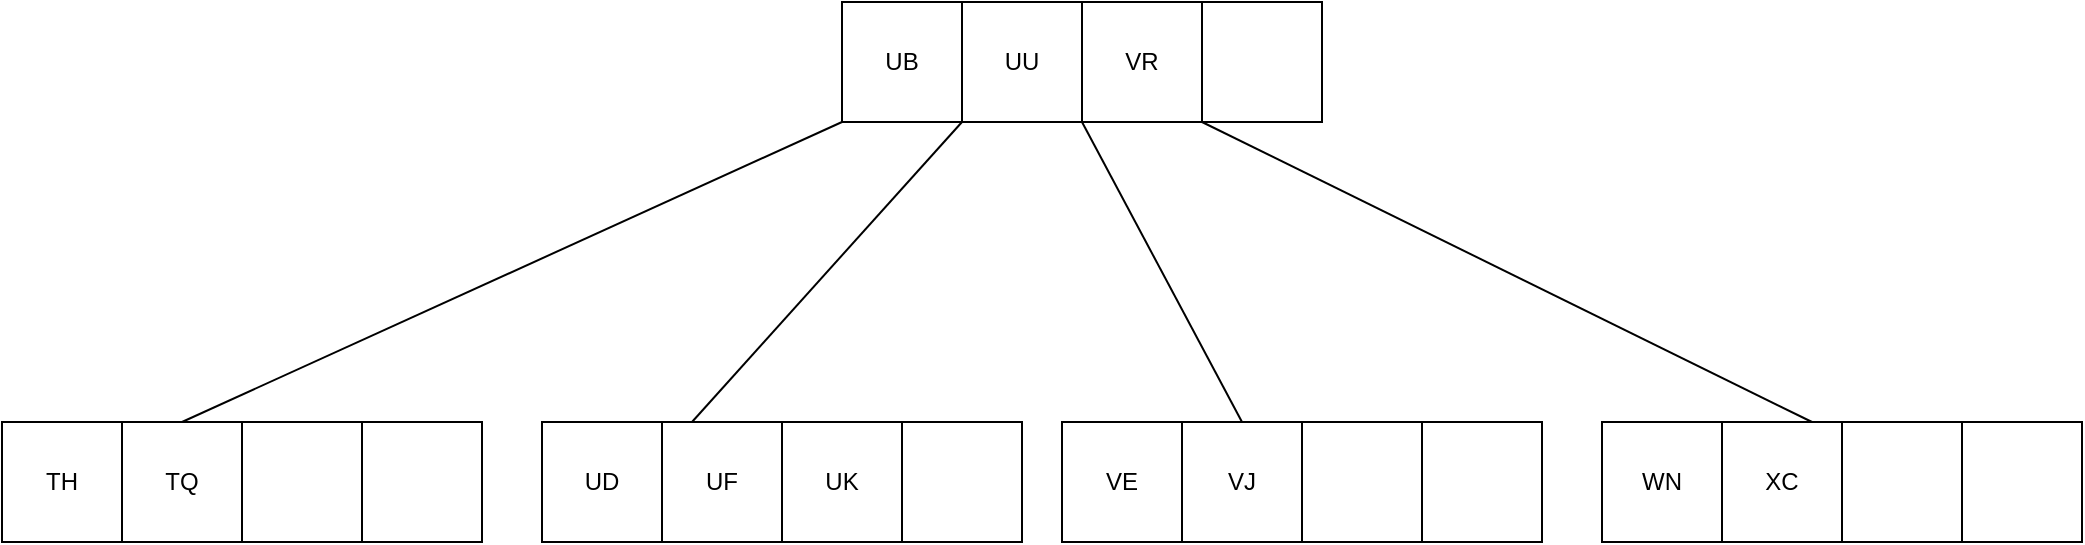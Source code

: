 <mxfile version="27.1.5" pages="14">
  <diagram name="base" id="1VY3gZqymcQamLQqNNGj">
    <mxGraphModel dx="1437" dy="538" grid="1" gridSize="10" guides="1" tooltips="1" connect="1" arrows="1" fold="1" page="1" pageScale="1" pageWidth="827" pageHeight="1169" math="0" shadow="0">
      <root>
        <mxCell id="0" />
        <mxCell id="1" parent="0" />
        <mxCell id="-s7e6Kf5S007aA6jrxE3-1" value="UB" style="whiteSpace=wrap;html=1;aspect=fixed;" vertex="1" parent="1">
          <mxGeometry x="130" y="260" width="60" height="60" as="geometry" />
        </mxCell>
        <mxCell id="-s7e6Kf5S007aA6jrxE3-2" value="UU" style="whiteSpace=wrap;html=1;aspect=fixed;" vertex="1" parent="1">
          <mxGeometry x="190" y="260" width="60" height="60" as="geometry" />
        </mxCell>
        <mxCell id="-s7e6Kf5S007aA6jrxE3-3" value="VR" style="whiteSpace=wrap;html=1;aspect=fixed;" vertex="1" parent="1">
          <mxGeometry x="250" y="260" width="60" height="60" as="geometry" />
        </mxCell>
        <mxCell id="-s7e6Kf5S007aA6jrxE3-4" value="" style="whiteSpace=wrap;html=1;aspect=fixed;" vertex="1" parent="1">
          <mxGeometry x="310" y="260" width="60" height="60" as="geometry" />
        </mxCell>
        <mxCell id="-s7e6Kf5S007aA6jrxE3-5" value="WN" style="whiteSpace=wrap;html=1;aspect=fixed;" vertex="1" parent="1">
          <mxGeometry x="510" y="470" width="60" height="60" as="geometry" />
        </mxCell>
        <mxCell id="-s7e6Kf5S007aA6jrxE3-6" value="XC" style="whiteSpace=wrap;html=1;aspect=fixed;" vertex="1" parent="1">
          <mxGeometry x="570" y="470" width="60" height="60" as="geometry" />
        </mxCell>
        <mxCell id="-s7e6Kf5S007aA6jrxE3-7" value="" style="whiteSpace=wrap;html=1;aspect=fixed;" vertex="1" parent="1">
          <mxGeometry x="630" y="470" width="60" height="60" as="geometry" />
        </mxCell>
        <mxCell id="-s7e6Kf5S007aA6jrxE3-8" value="" style="whiteSpace=wrap;html=1;aspect=fixed;" vertex="1" parent="1">
          <mxGeometry x="690" y="470" width="60" height="60" as="geometry" />
        </mxCell>
        <mxCell id="-s7e6Kf5S007aA6jrxE3-9" value="VE" style="whiteSpace=wrap;html=1;aspect=fixed;" vertex="1" parent="1">
          <mxGeometry x="240" y="470" width="60" height="60" as="geometry" />
        </mxCell>
        <mxCell id="-s7e6Kf5S007aA6jrxE3-10" value="VJ" style="whiteSpace=wrap;html=1;aspect=fixed;" vertex="1" parent="1">
          <mxGeometry x="300" y="470" width="60" height="60" as="geometry" />
        </mxCell>
        <mxCell id="-s7e6Kf5S007aA6jrxE3-11" value="" style="whiteSpace=wrap;html=1;aspect=fixed;" vertex="1" parent="1">
          <mxGeometry x="360" y="470" width="60" height="60" as="geometry" />
        </mxCell>
        <mxCell id="-s7e6Kf5S007aA6jrxE3-12" value="" style="whiteSpace=wrap;html=1;aspect=fixed;" vertex="1" parent="1">
          <mxGeometry x="420" y="470" width="60" height="60" as="geometry" />
        </mxCell>
        <mxCell id="-s7e6Kf5S007aA6jrxE3-13" value="UD" style="whiteSpace=wrap;html=1;aspect=fixed;" vertex="1" parent="1">
          <mxGeometry x="-20" y="470" width="60" height="60" as="geometry" />
        </mxCell>
        <mxCell id="-s7e6Kf5S007aA6jrxE3-14" value="UF" style="whiteSpace=wrap;html=1;aspect=fixed;" vertex="1" parent="1">
          <mxGeometry x="40" y="470" width="60" height="60" as="geometry" />
        </mxCell>
        <mxCell id="-s7e6Kf5S007aA6jrxE3-15" value="UK" style="whiteSpace=wrap;html=1;aspect=fixed;" vertex="1" parent="1">
          <mxGeometry x="100" y="470" width="60" height="60" as="geometry" />
        </mxCell>
        <mxCell id="-s7e6Kf5S007aA6jrxE3-16" value="" style="whiteSpace=wrap;html=1;aspect=fixed;" vertex="1" parent="1">
          <mxGeometry x="160" y="470" width="60" height="60" as="geometry" />
        </mxCell>
        <mxCell id="-s7e6Kf5S007aA6jrxE3-17" value="TH" style="whiteSpace=wrap;html=1;aspect=fixed;" vertex="1" parent="1">
          <mxGeometry x="-290" y="470" width="60" height="60" as="geometry" />
        </mxCell>
        <mxCell id="-s7e6Kf5S007aA6jrxE3-18" value="TQ" style="whiteSpace=wrap;html=1;aspect=fixed;" vertex="1" parent="1">
          <mxGeometry x="-230" y="470" width="60" height="60" as="geometry" />
        </mxCell>
        <mxCell id="-s7e6Kf5S007aA6jrxE3-19" value="" style="whiteSpace=wrap;html=1;aspect=fixed;" vertex="1" parent="1">
          <mxGeometry x="-170" y="470" width="60" height="60" as="geometry" />
        </mxCell>
        <mxCell id="-s7e6Kf5S007aA6jrxE3-20" value="" style="whiteSpace=wrap;html=1;aspect=fixed;" vertex="1" parent="1">
          <mxGeometry x="-110" y="470" width="60" height="60" as="geometry" />
        </mxCell>
        <mxCell id="-s7e6Kf5S007aA6jrxE3-22" value="" style="endArrow=none;html=1;rounded=0;entryX=0;entryY=1;entryDx=0;entryDy=0;exitX=0.25;exitY=0;exitDx=0;exitDy=0;" edge="1" parent="1" source="-s7e6Kf5S007aA6jrxE3-14" target="-s7e6Kf5S007aA6jrxE3-2">
          <mxGeometry width="50" height="50" relative="1" as="geometry">
            <mxPoint x="80" y="510" as="sourcePoint" />
            <mxPoint x="130" y="460" as="targetPoint" />
          </mxGeometry>
        </mxCell>
        <mxCell id="-s7e6Kf5S007aA6jrxE3-23" value="" style="endArrow=none;html=1;rounded=0;entryX=0;entryY=1;entryDx=0;entryDy=0;exitX=0.5;exitY=0;exitDx=0;exitDy=0;" edge="1" parent="1" source="-s7e6Kf5S007aA6jrxE3-18" target="-s7e6Kf5S007aA6jrxE3-1">
          <mxGeometry width="50" height="50" relative="1" as="geometry">
            <mxPoint x="120" y="560" as="sourcePoint" />
            <mxPoint x="335" y="410" as="targetPoint" />
          </mxGeometry>
        </mxCell>
        <mxCell id="-s7e6Kf5S007aA6jrxE3-24" value="" style="endArrow=none;html=1;rounded=0;entryX=0;entryY=1;entryDx=0;entryDy=0;exitX=0.5;exitY=0;exitDx=0;exitDy=0;" edge="1" parent="1" source="-s7e6Kf5S007aA6jrxE3-10" target="-s7e6Kf5S007aA6jrxE3-3">
          <mxGeometry width="50" height="50" relative="1" as="geometry">
            <mxPoint x="190" y="520" as="sourcePoint" />
            <mxPoint x="405" y="370" as="targetPoint" />
          </mxGeometry>
        </mxCell>
        <mxCell id="-s7e6Kf5S007aA6jrxE3-25" value="" style="endArrow=none;html=1;rounded=0;entryX=0;entryY=1;entryDx=0;entryDy=0;exitX=0.75;exitY=0;exitDx=0;exitDy=0;" edge="1" parent="1" source="-s7e6Kf5S007aA6jrxE3-6" target="-s7e6Kf5S007aA6jrxE3-4">
          <mxGeometry width="50" height="50" relative="1" as="geometry">
            <mxPoint x="290" y="570" as="sourcePoint" />
            <mxPoint x="290" y="420" as="targetPoint" />
          </mxGeometry>
        </mxCell>
      </root>
    </mxGraphModel>
  </diagram>
  <diagram name="Adiciona UI" id="8mBjJMmrXou2iaakO268">
    <mxGraphModel dx="2208" dy="540" grid="1" gridSize="10" guides="1" tooltips="1" connect="1" arrows="1" fold="1" page="1" pageScale="1" pageWidth="827" pageHeight="1169" math="0" shadow="0">
      <root>
        <mxCell id="zzxoRn-Co4T2mx6_VRAC-0" />
        <mxCell id="zzxoRn-Co4T2mx6_VRAC-1" parent="zzxoRn-Co4T2mx6_VRAC-0" />
        <mxCell id="zzxoRn-Co4T2mx6_VRAC-2" value="UB" style="whiteSpace=wrap;html=1;aspect=fixed;" vertex="1" parent="zzxoRn-Co4T2mx6_VRAC-1">
          <mxGeometry x="130" y="260" width="60" height="60" as="geometry" />
        </mxCell>
        <mxCell id="zzxoRn-Co4T2mx6_VRAC-3" value="UU" style="whiteSpace=wrap;html=1;aspect=fixed;" vertex="1" parent="zzxoRn-Co4T2mx6_VRAC-1">
          <mxGeometry x="190" y="260" width="60" height="60" as="geometry" />
        </mxCell>
        <mxCell id="zzxoRn-Co4T2mx6_VRAC-4" value="VR" style="whiteSpace=wrap;html=1;aspect=fixed;" vertex="1" parent="zzxoRn-Co4T2mx6_VRAC-1">
          <mxGeometry x="250" y="260" width="60" height="60" as="geometry" />
        </mxCell>
        <mxCell id="zzxoRn-Co4T2mx6_VRAC-5" value="" style="whiteSpace=wrap;html=1;aspect=fixed;" vertex="1" parent="zzxoRn-Co4T2mx6_VRAC-1">
          <mxGeometry x="310" y="260" width="60" height="60" as="geometry" />
        </mxCell>
        <mxCell id="zzxoRn-Co4T2mx6_VRAC-6" value="WN" style="whiteSpace=wrap;html=1;aspect=fixed;" vertex="1" parent="zzxoRn-Co4T2mx6_VRAC-1">
          <mxGeometry x="510" y="470" width="60" height="60" as="geometry" />
        </mxCell>
        <mxCell id="zzxoRn-Co4T2mx6_VRAC-7" value="XC" style="whiteSpace=wrap;html=1;aspect=fixed;" vertex="1" parent="zzxoRn-Co4T2mx6_VRAC-1">
          <mxGeometry x="570" y="470" width="60" height="60" as="geometry" />
        </mxCell>
        <mxCell id="zzxoRn-Co4T2mx6_VRAC-8" value="" style="whiteSpace=wrap;html=1;aspect=fixed;" vertex="1" parent="zzxoRn-Co4T2mx6_VRAC-1">
          <mxGeometry x="630" y="470" width="60" height="60" as="geometry" />
        </mxCell>
        <mxCell id="zzxoRn-Co4T2mx6_VRAC-9" value="" style="whiteSpace=wrap;html=1;aspect=fixed;" vertex="1" parent="zzxoRn-Co4T2mx6_VRAC-1">
          <mxGeometry x="690" y="470" width="60" height="60" as="geometry" />
        </mxCell>
        <mxCell id="zzxoRn-Co4T2mx6_VRAC-10" value="VE" style="whiteSpace=wrap;html=1;aspect=fixed;" vertex="1" parent="zzxoRn-Co4T2mx6_VRAC-1">
          <mxGeometry x="240" y="470" width="60" height="60" as="geometry" />
        </mxCell>
        <mxCell id="zzxoRn-Co4T2mx6_VRAC-11" value="VJ" style="whiteSpace=wrap;html=1;aspect=fixed;" vertex="1" parent="zzxoRn-Co4T2mx6_VRAC-1">
          <mxGeometry x="300" y="470" width="60" height="60" as="geometry" />
        </mxCell>
        <mxCell id="zzxoRn-Co4T2mx6_VRAC-12" value="" style="whiteSpace=wrap;html=1;aspect=fixed;" vertex="1" parent="zzxoRn-Co4T2mx6_VRAC-1">
          <mxGeometry x="360" y="470" width="60" height="60" as="geometry" />
        </mxCell>
        <mxCell id="zzxoRn-Co4T2mx6_VRAC-13" value="" style="whiteSpace=wrap;html=1;aspect=fixed;" vertex="1" parent="zzxoRn-Co4T2mx6_VRAC-1">
          <mxGeometry x="420" y="470" width="60" height="60" as="geometry" />
        </mxCell>
        <mxCell id="zzxoRn-Co4T2mx6_VRAC-14" value="UD" style="whiteSpace=wrap;html=1;aspect=fixed;" vertex="1" parent="zzxoRn-Co4T2mx6_VRAC-1">
          <mxGeometry x="-20" y="470" width="60" height="60" as="geometry" />
        </mxCell>
        <mxCell id="zzxoRn-Co4T2mx6_VRAC-15" value="UF" style="whiteSpace=wrap;html=1;aspect=fixed;" vertex="1" parent="zzxoRn-Co4T2mx6_VRAC-1">
          <mxGeometry x="40" y="470" width="60" height="60" as="geometry" />
        </mxCell>
        <mxCell id="zzxoRn-Co4T2mx6_VRAC-16" value="UI" style="whiteSpace=wrap;html=1;aspect=fixed;" vertex="1" parent="zzxoRn-Co4T2mx6_VRAC-1">
          <mxGeometry x="100" y="470" width="60" height="60" as="geometry" />
        </mxCell>
        <mxCell id="zzxoRn-Co4T2mx6_VRAC-17" value="UK" style="whiteSpace=wrap;html=1;aspect=fixed;" vertex="1" parent="zzxoRn-Co4T2mx6_VRAC-1">
          <mxGeometry x="160" y="470" width="60" height="60" as="geometry" />
        </mxCell>
        <mxCell id="zzxoRn-Co4T2mx6_VRAC-18" value="TH" style="whiteSpace=wrap;html=1;aspect=fixed;" vertex="1" parent="zzxoRn-Co4T2mx6_VRAC-1">
          <mxGeometry x="-290" y="470" width="60" height="60" as="geometry" />
        </mxCell>
        <mxCell id="zzxoRn-Co4T2mx6_VRAC-19" value="TQ" style="whiteSpace=wrap;html=1;aspect=fixed;" vertex="1" parent="zzxoRn-Co4T2mx6_VRAC-1">
          <mxGeometry x="-230" y="470" width="60" height="60" as="geometry" />
        </mxCell>
        <mxCell id="zzxoRn-Co4T2mx6_VRAC-20" value="" style="whiteSpace=wrap;html=1;aspect=fixed;" vertex="1" parent="zzxoRn-Co4T2mx6_VRAC-1">
          <mxGeometry x="-170" y="470" width="60" height="60" as="geometry" />
        </mxCell>
        <mxCell id="zzxoRn-Co4T2mx6_VRAC-21" value="" style="whiteSpace=wrap;html=1;aspect=fixed;" vertex="1" parent="zzxoRn-Co4T2mx6_VRAC-1">
          <mxGeometry x="-110" y="470" width="60" height="60" as="geometry" />
        </mxCell>
        <mxCell id="zzxoRn-Co4T2mx6_VRAC-22" value="" style="endArrow=none;html=1;rounded=0;entryX=0;entryY=1;entryDx=0;entryDy=0;exitX=0.25;exitY=0;exitDx=0;exitDy=0;" edge="1" parent="zzxoRn-Co4T2mx6_VRAC-1" source="zzxoRn-Co4T2mx6_VRAC-15" target="zzxoRn-Co4T2mx6_VRAC-3">
          <mxGeometry width="50" height="50" relative="1" as="geometry">
            <mxPoint x="80" y="510" as="sourcePoint" />
            <mxPoint x="130" y="460" as="targetPoint" />
          </mxGeometry>
        </mxCell>
        <mxCell id="zzxoRn-Co4T2mx6_VRAC-23" value="" style="endArrow=none;html=1;rounded=0;entryX=0;entryY=1;entryDx=0;entryDy=0;exitX=0.5;exitY=0;exitDx=0;exitDy=0;" edge="1" parent="zzxoRn-Co4T2mx6_VRAC-1" source="zzxoRn-Co4T2mx6_VRAC-19" target="zzxoRn-Co4T2mx6_VRAC-2">
          <mxGeometry width="50" height="50" relative="1" as="geometry">
            <mxPoint x="120" y="560" as="sourcePoint" />
            <mxPoint x="335" y="410" as="targetPoint" />
          </mxGeometry>
        </mxCell>
        <mxCell id="zzxoRn-Co4T2mx6_VRAC-24" value="" style="endArrow=none;html=1;rounded=0;entryX=0;entryY=1;entryDx=0;entryDy=0;exitX=0.5;exitY=0;exitDx=0;exitDy=0;" edge="1" parent="zzxoRn-Co4T2mx6_VRAC-1" source="zzxoRn-Co4T2mx6_VRAC-11" target="zzxoRn-Co4T2mx6_VRAC-4">
          <mxGeometry width="50" height="50" relative="1" as="geometry">
            <mxPoint x="190" y="520" as="sourcePoint" />
            <mxPoint x="405" y="370" as="targetPoint" />
          </mxGeometry>
        </mxCell>
        <mxCell id="zzxoRn-Co4T2mx6_VRAC-25" value="" style="endArrow=none;html=1;rounded=0;entryX=0;entryY=1;entryDx=0;entryDy=0;exitX=0.75;exitY=0;exitDx=0;exitDy=0;" edge="1" parent="zzxoRn-Co4T2mx6_VRAC-1" source="zzxoRn-Co4T2mx6_VRAC-7" target="zzxoRn-Co4T2mx6_VRAC-5">
          <mxGeometry width="50" height="50" relative="1" as="geometry">
            <mxPoint x="290" y="570" as="sourcePoint" />
            <mxPoint x="290" y="420" as="targetPoint" />
          </mxGeometry>
        </mxCell>
      </root>
    </mxGraphModel>
  </diagram>
  <diagram name="Adiciona XB" id="tV9xisX_yv49bGU8yOLm">
    <mxGraphModel dx="2208" dy="540" grid="1" gridSize="10" guides="1" tooltips="1" connect="1" arrows="1" fold="1" page="1" pageScale="1" pageWidth="827" pageHeight="1169" math="0" shadow="0">
      <root>
        <mxCell id="icaLEInUz6SyCNMcRIle-0" />
        <mxCell id="icaLEInUz6SyCNMcRIle-1" parent="icaLEInUz6SyCNMcRIle-0" />
        <mxCell id="icaLEInUz6SyCNMcRIle-2" value="UB" style="whiteSpace=wrap;html=1;aspect=fixed;" vertex="1" parent="icaLEInUz6SyCNMcRIle-1">
          <mxGeometry x="130" y="260" width="60" height="60" as="geometry" />
        </mxCell>
        <mxCell id="icaLEInUz6SyCNMcRIle-3" value="UU" style="whiteSpace=wrap;html=1;aspect=fixed;" vertex="1" parent="icaLEInUz6SyCNMcRIle-1">
          <mxGeometry x="190" y="260" width="60" height="60" as="geometry" />
        </mxCell>
        <mxCell id="icaLEInUz6SyCNMcRIle-4" value="VR" style="whiteSpace=wrap;html=1;aspect=fixed;" vertex="1" parent="icaLEInUz6SyCNMcRIle-1">
          <mxGeometry x="250" y="260" width="60" height="60" as="geometry" />
        </mxCell>
        <mxCell id="icaLEInUz6SyCNMcRIle-5" value="" style="whiteSpace=wrap;html=1;aspect=fixed;" vertex="1" parent="icaLEInUz6SyCNMcRIle-1">
          <mxGeometry x="310" y="260" width="60" height="60" as="geometry" />
        </mxCell>
        <mxCell id="icaLEInUz6SyCNMcRIle-6" value="WN" style="whiteSpace=wrap;html=1;aspect=fixed;" vertex="1" parent="icaLEInUz6SyCNMcRIle-1">
          <mxGeometry x="510" y="470" width="60" height="60" as="geometry" />
        </mxCell>
        <mxCell id="icaLEInUz6SyCNMcRIle-7" value="XB" style="whiteSpace=wrap;html=1;aspect=fixed;" vertex="1" parent="icaLEInUz6SyCNMcRIle-1">
          <mxGeometry x="570" y="470" width="60" height="60" as="geometry" />
        </mxCell>
        <mxCell id="icaLEInUz6SyCNMcRIle-8" value="XC" style="whiteSpace=wrap;html=1;aspect=fixed;" vertex="1" parent="icaLEInUz6SyCNMcRIle-1">
          <mxGeometry x="630" y="470" width="60" height="60" as="geometry" />
        </mxCell>
        <mxCell id="icaLEInUz6SyCNMcRIle-9" value="" style="whiteSpace=wrap;html=1;aspect=fixed;" vertex="1" parent="icaLEInUz6SyCNMcRIle-1">
          <mxGeometry x="690" y="470" width="60" height="60" as="geometry" />
        </mxCell>
        <mxCell id="icaLEInUz6SyCNMcRIle-10" value="VE" style="whiteSpace=wrap;html=1;aspect=fixed;" vertex="1" parent="icaLEInUz6SyCNMcRIle-1">
          <mxGeometry x="240" y="470" width="60" height="60" as="geometry" />
        </mxCell>
        <mxCell id="icaLEInUz6SyCNMcRIle-11" value="VJ" style="whiteSpace=wrap;html=1;aspect=fixed;" vertex="1" parent="icaLEInUz6SyCNMcRIle-1">
          <mxGeometry x="300" y="470" width="60" height="60" as="geometry" />
        </mxCell>
        <mxCell id="icaLEInUz6SyCNMcRIle-12" value="" style="whiteSpace=wrap;html=1;aspect=fixed;" vertex="1" parent="icaLEInUz6SyCNMcRIle-1">
          <mxGeometry x="360" y="470" width="60" height="60" as="geometry" />
        </mxCell>
        <mxCell id="icaLEInUz6SyCNMcRIle-13" value="" style="whiteSpace=wrap;html=1;aspect=fixed;" vertex="1" parent="icaLEInUz6SyCNMcRIle-1">
          <mxGeometry x="420" y="470" width="60" height="60" as="geometry" />
        </mxCell>
        <mxCell id="icaLEInUz6SyCNMcRIle-14" value="UD" style="whiteSpace=wrap;html=1;aspect=fixed;" vertex="1" parent="icaLEInUz6SyCNMcRIle-1">
          <mxGeometry x="-20" y="470" width="60" height="60" as="geometry" />
        </mxCell>
        <mxCell id="icaLEInUz6SyCNMcRIle-15" value="UF" style="whiteSpace=wrap;html=1;aspect=fixed;" vertex="1" parent="icaLEInUz6SyCNMcRIle-1">
          <mxGeometry x="40" y="470" width="60" height="60" as="geometry" />
        </mxCell>
        <mxCell id="icaLEInUz6SyCNMcRIle-16" value="UI" style="whiteSpace=wrap;html=1;aspect=fixed;" vertex="1" parent="icaLEInUz6SyCNMcRIle-1">
          <mxGeometry x="100" y="470" width="60" height="60" as="geometry" />
        </mxCell>
        <mxCell id="icaLEInUz6SyCNMcRIle-17" value="UK" style="whiteSpace=wrap;html=1;aspect=fixed;" vertex="1" parent="icaLEInUz6SyCNMcRIle-1">
          <mxGeometry x="160" y="470" width="60" height="60" as="geometry" />
        </mxCell>
        <mxCell id="icaLEInUz6SyCNMcRIle-18" value="TH" style="whiteSpace=wrap;html=1;aspect=fixed;" vertex="1" parent="icaLEInUz6SyCNMcRIle-1">
          <mxGeometry x="-290" y="470" width="60" height="60" as="geometry" />
        </mxCell>
        <mxCell id="icaLEInUz6SyCNMcRIle-19" value="TQ" style="whiteSpace=wrap;html=1;aspect=fixed;" vertex="1" parent="icaLEInUz6SyCNMcRIle-1">
          <mxGeometry x="-230" y="470" width="60" height="60" as="geometry" />
        </mxCell>
        <mxCell id="icaLEInUz6SyCNMcRIle-20" value="" style="whiteSpace=wrap;html=1;aspect=fixed;" vertex="1" parent="icaLEInUz6SyCNMcRIle-1">
          <mxGeometry x="-170" y="470" width="60" height="60" as="geometry" />
        </mxCell>
        <mxCell id="icaLEInUz6SyCNMcRIle-21" value="" style="whiteSpace=wrap;html=1;aspect=fixed;" vertex="1" parent="icaLEInUz6SyCNMcRIle-1">
          <mxGeometry x="-110" y="470" width="60" height="60" as="geometry" />
        </mxCell>
        <mxCell id="icaLEInUz6SyCNMcRIle-22" value="" style="endArrow=none;html=1;rounded=0;entryX=0;entryY=1;entryDx=0;entryDy=0;exitX=0.25;exitY=0;exitDx=0;exitDy=0;" edge="1" parent="icaLEInUz6SyCNMcRIle-1" source="icaLEInUz6SyCNMcRIle-15" target="icaLEInUz6SyCNMcRIle-3">
          <mxGeometry width="50" height="50" relative="1" as="geometry">
            <mxPoint x="80" y="510" as="sourcePoint" />
            <mxPoint x="130" y="460" as="targetPoint" />
          </mxGeometry>
        </mxCell>
        <mxCell id="icaLEInUz6SyCNMcRIle-23" value="" style="endArrow=none;html=1;rounded=0;entryX=0;entryY=1;entryDx=0;entryDy=0;exitX=0.5;exitY=0;exitDx=0;exitDy=0;" edge="1" parent="icaLEInUz6SyCNMcRIle-1" source="icaLEInUz6SyCNMcRIle-19" target="icaLEInUz6SyCNMcRIle-2">
          <mxGeometry width="50" height="50" relative="1" as="geometry">
            <mxPoint x="120" y="560" as="sourcePoint" />
            <mxPoint x="335" y="410" as="targetPoint" />
          </mxGeometry>
        </mxCell>
        <mxCell id="icaLEInUz6SyCNMcRIle-24" value="" style="endArrow=none;html=1;rounded=0;entryX=0;entryY=1;entryDx=0;entryDy=0;exitX=0.5;exitY=0;exitDx=0;exitDy=0;" edge="1" parent="icaLEInUz6SyCNMcRIle-1" source="icaLEInUz6SyCNMcRIle-11" target="icaLEInUz6SyCNMcRIle-4">
          <mxGeometry width="50" height="50" relative="1" as="geometry">
            <mxPoint x="190" y="520" as="sourcePoint" />
            <mxPoint x="405" y="370" as="targetPoint" />
          </mxGeometry>
        </mxCell>
        <mxCell id="icaLEInUz6SyCNMcRIle-25" value="" style="endArrow=none;html=1;rounded=0;entryX=0;entryY=1;entryDx=0;entryDy=0;exitX=0.75;exitY=0;exitDx=0;exitDy=0;" edge="1" parent="icaLEInUz6SyCNMcRIle-1" source="icaLEInUz6SyCNMcRIle-7" target="icaLEInUz6SyCNMcRIle-5">
          <mxGeometry width="50" height="50" relative="1" as="geometry">
            <mxPoint x="290" y="570" as="sourcePoint" />
            <mxPoint x="290" y="420" as="targetPoint" />
          </mxGeometry>
        </mxCell>
      </root>
    </mxGraphModel>
  </diagram>
  <diagram name="Adiciona UT" id="7a4RgRnOw1bH5BUC-as9">
    <mxGraphModel dx="3896" dy="1200" grid="1" gridSize="10" guides="1" tooltips="1" connect="1" arrows="1" fold="1" page="1" pageScale="1" pageWidth="827" pageHeight="1169" math="0" shadow="0">
      <root>
        <mxCell id="dLsByhe7tH4VD3p7DToE-0" />
        <mxCell id="dLsByhe7tH4VD3p7DToE-1" parent="dLsByhe7tH4VD3p7DToE-0" />
        <mxCell id="dLsByhe7tH4VD3p7DToE-2" value="UB" style="whiteSpace=wrap;html=1;aspect=fixed;" vertex="1" parent="dLsByhe7tH4VD3p7DToE-1">
          <mxGeometry x="130" y="260" width="60" height="60" as="geometry" />
        </mxCell>
        <mxCell id="dLsByhe7tH4VD3p7DToE-3" value="UU" style="whiteSpace=wrap;html=1;aspect=fixed;" vertex="1" parent="dLsByhe7tH4VD3p7DToE-1">
          <mxGeometry x="190" y="260" width="60" height="60" as="geometry" />
        </mxCell>
        <mxCell id="dLsByhe7tH4VD3p7DToE-4" value="VR" style="whiteSpace=wrap;html=1;aspect=fixed;" vertex="1" parent="dLsByhe7tH4VD3p7DToE-1">
          <mxGeometry x="250" y="260" width="60" height="60" as="geometry" />
        </mxCell>
        <mxCell id="dLsByhe7tH4VD3p7DToE-5" value="" style="whiteSpace=wrap;html=1;aspect=fixed;" vertex="1" parent="dLsByhe7tH4VD3p7DToE-1">
          <mxGeometry x="310" y="260" width="60" height="60" as="geometry" />
        </mxCell>
        <mxCell id="dLsByhe7tH4VD3p7DToE-6" value="WN" style="whiteSpace=wrap;html=1;aspect=fixed;" vertex="1" parent="dLsByhe7tH4VD3p7DToE-1">
          <mxGeometry x="510" y="470" width="60" height="60" as="geometry" />
        </mxCell>
        <mxCell id="dLsByhe7tH4VD3p7DToE-7" value="XB" style="whiteSpace=wrap;html=1;aspect=fixed;" vertex="1" parent="dLsByhe7tH4VD3p7DToE-1">
          <mxGeometry x="570" y="470" width="60" height="60" as="geometry" />
        </mxCell>
        <mxCell id="dLsByhe7tH4VD3p7DToE-8" value="XC" style="whiteSpace=wrap;html=1;aspect=fixed;" vertex="1" parent="dLsByhe7tH4VD3p7DToE-1">
          <mxGeometry x="630" y="470" width="60" height="60" as="geometry" />
        </mxCell>
        <mxCell id="dLsByhe7tH4VD3p7DToE-9" value="" style="whiteSpace=wrap;html=1;aspect=fixed;" vertex="1" parent="dLsByhe7tH4VD3p7DToE-1">
          <mxGeometry x="690" y="470" width="60" height="60" as="geometry" />
        </mxCell>
        <mxCell id="dLsByhe7tH4VD3p7DToE-10" value="UT" style="whiteSpace=wrap;html=1;aspect=fixed;" vertex="1" parent="dLsByhe7tH4VD3p7DToE-1">
          <mxGeometry x="240" y="470" width="60" height="60" as="geometry" />
        </mxCell>
        <mxCell id="dLsByhe7tH4VD3p7DToE-11" value="VE" style="whiteSpace=wrap;html=1;aspect=fixed;" vertex="1" parent="dLsByhe7tH4VD3p7DToE-1">
          <mxGeometry x="300" y="470" width="60" height="60" as="geometry" />
        </mxCell>
        <mxCell id="dLsByhe7tH4VD3p7DToE-12" value="VJ" style="whiteSpace=wrap;html=1;aspect=fixed;" vertex="1" parent="dLsByhe7tH4VD3p7DToE-1">
          <mxGeometry x="360" y="470" width="60" height="60" as="geometry" />
        </mxCell>
        <mxCell id="dLsByhe7tH4VD3p7DToE-13" value="" style="whiteSpace=wrap;html=1;aspect=fixed;" vertex="1" parent="dLsByhe7tH4VD3p7DToE-1">
          <mxGeometry x="420" y="470" width="60" height="60" as="geometry" />
        </mxCell>
        <mxCell id="dLsByhe7tH4VD3p7DToE-14" value="UD" style="whiteSpace=wrap;html=1;aspect=fixed;" vertex="1" parent="dLsByhe7tH4VD3p7DToE-1">
          <mxGeometry x="-20" y="470" width="60" height="60" as="geometry" />
        </mxCell>
        <mxCell id="dLsByhe7tH4VD3p7DToE-15" value="UF" style="whiteSpace=wrap;html=1;aspect=fixed;" vertex="1" parent="dLsByhe7tH4VD3p7DToE-1">
          <mxGeometry x="40" y="470" width="60" height="60" as="geometry" />
        </mxCell>
        <mxCell id="dLsByhe7tH4VD3p7DToE-16" value="UI" style="whiteSpace=wrap;html=1;aspect=fixed;" vertex="1" parent="dLsByhe7tH4VD3p7DToE-1">
          <mxGeometry x="100" y="470" width="60" height="60" as="geometry" />
        </mxCell>
        <mxCell id="dLsByhe7tH4VD3p7DToE-17" value="UK" style="whiteSpace=wrap;html=1;aspect=fixed;" vertex="1" parent="dLsByhe7tH4VD3p7DToE-1">
          <mxGeometry x="160" y="470" width="60" height="60" as="geometry" />
        </mxCell>
        <mxCell id="dLsByhe7tH4VD3p7DToE-18" value="TH" style="whiteSpace=wrap;html=1;aspect=fixed;" vertex="1" parent="dLsByhe7tH4VD3p7DToE-1">
          <mxGeometry x="-290" y="470" width="60" height="60" as="geometry" />
        </mxCell>
        <mxCell id="dLsByhe7tH4VD3p7DToE-19" value="TQ" style="whiteSpace=wrap;html=1;aspect=fixed;" vertex="1" parent="dLsByhe7tH4VD3p7DToE-1">
          <mxGeometry x="-230" y="470" width="60" height="60" as="geometry" />
        </mxCell>
        <mxCell id="dLsByhe7tH4VD3p7DToE-20" value="" style="whiteSpace=wrap;html=1;aspect=fixed;" vertex="1" parent="dLsByhe7tH4VD3p7DToE-1">
          <mxGeometry x="-170" y="470" width="60" height="60" as="geometry" />
        </mxCell>
        <mxCell id="dLsByhe7tH4VD3p7DToE-21" value="" style="whiteSpace=wrap;html=1;aspect=fixed;" vertex="1" parent="dLsByhe7tH4VD3p7DToE-1">
          <mxGeometry x="-110" y="470" width="60" height="60" as="geometry" />
        </mxCell>
        <mxCell id="dLsByhe7tH4VD3p7DToE-22" value="" style="endArrow=none;html=1;rounded=0;entryX=0;entryY=1;entryDx=0;entryDy=0;exitX=0.25;exitY=0;exitDx=0;exitDy=0;" edge="1" parent="dLsByhe7tH4VD3p7DToE-1" source="dLsByhe7tH4VD3p7DToE-15" target="dLsByhe7tH4VD3p7DToE-3">
          <mxGeometry width="50" height="50" relative="1" as="geometry">
            <mxPoint x="80" y="510" as="sourcePoint" />
            <mxPoint x="130" y="460" as="targetPoint" />
          </mxGeometry>
        </mxCell>
        <mxCell id="dLsByhe7tH4VD3p7DToE-23" value="" style="endArrow=none;html=1;rounded=0;entryX=0;entryY=1;entryDx=0;entryDy=0;exitX=0.5;exitY=0;exitDx=0;exitDy=0;" edge="1" parent="dLsByhe7tH4VD3p7DToE-1" source="dLsByhe7tH4VD3p7DToE-19" target="dLsByhe7tH4VD3p7DToE-2">
          <mxGeometry width="50" height="50" relative="1" as="geometry">
            <mxPoint x="120" y="560" as="sourcePoint" />
            <mxPoint x="335" y="410" as="targetPoint" />
          </mxGeometry>
        </mxCell>
        <mxCell id="dLsByhe7tH4VD3p7DToE-24" value="" style="endArrow=none;html=1;rounded=0;entryX=0;entryY=1;entryDx=0;entryDy=0;exitX=0.5;exitY=0;exitDx=0;exitDy=0;" edge="1" parent="dLsByhe7tH4VD3p7DToE-1" source="dLsByhe7tH4VD3p7DToE-11" target="dLsByhe7tH4VD3p7DToE-4">
          <mxGeometry width="50" height="50" relative="1" as="geometry">
            <mxPoint x="190" y="520" as="sourcePoint" />
            <mxPoint x="405" y="370" as="targetPoint" />
          </mxGeometry>
        </mxCell>
        <mxCell id="dLsByhe7tH4VD3p7DToE-25" value="" style="endArrow=none;html=1;rounded=0;entryX=0;entryY=1;entryDx=0;entryDy=0;exitX=0.75;exitY=0;exitDx=0;exitDy=0;" edge="1" parent="dLsByhe7tH4VD3p7DToE-1" source="dLsByhe7tH4VD3p7DToE-7" target="dLsByhe7tH4VD3p7DToE-5">
          <mxGeometry width="50" height="50" relative="1" as="geometry">
            <mxPoint x="290" y="570" as="sourcePoint" />
            <mxPoint x="290" y="420" as="targetPoint" />
          </mxGeometry>
        </mxCell>
      </root>
    </mxGraphModel>
  </diagram>
  <diagram name="Adiciona WI" id="KU0CqRqPKXNluM_IruhL">
    <mxGraphModel dx="2800" dy="771" grid="1" gridSize="10" guides="1" tooltips="1" connect="1" arrows="1" fold="1" page="1" pageScale="1" pageWidth="827" pageHeight="1169" math="0" shadow="0">
      <root>
        <mxCell id="GqjqvnWhLb3Ot_Si9ELt-0" />
        <mxCell id="GqjqvnWhLb3Ot_Si9ELt-1" parent="GqjqvnWhLb3Ot_Si9ELt-0" />
        <mxCell id="GqjqvnWhLb3Ot_Si9ELt-2" value="UB" style="whiteSpace=wrap;html=1;aspect=fixed;" vertex="1" parent="GqjqvnWhLb3Ot_Si9ELt-1">
          <mxGeometry x="130" y="260" width="60" height="60" as="geometry" />
        </mxCell>
        <mxCell id="GqjqvnWhLb3Ot_Si9ELt-3" value="UU" style="whiteSpace=wrap;html=1;aspect=fixed;" vertex="1" parent="GqjqvnWhLb3Ot_Si9ELt-1">
          <mxGeometry x="190" y="260" width="60" height="60" as="geometry" />
        </mxCell>
        <mxCell id="GqjqvnWhLb3Ot_Si9ELt-4" value="VR" style="whiteSpace=wrap;html=1;aspect=fixed;" vertex="1" parent="GqjqvnWhLb3Ot_Si9ELt-1">
          <mxGeometry x="250" y="260" width="60" height="60" as="geometry" />
        </mxCell>
        <mxCell id="GqjqvnWhLb3Ot_Si9ELt-5" value="" style="whiteSpace=wrap;html=1;aspect=fixed;" vertex="1" parent="GqjqvnWhLb3Ot_Si9ELt-1">
          <mxGeometry x="310" y="260" width="60" height="60" as="geometry" />
        </mxCell>
        <mxCell id="GqjqvnWhLb3Ot_Si9ELt-6" value="WI" style="whiteSpace=wrap;html=1;aspect=fixed;" vertex="1" parent="GqjqvnWhLb3Ot_Si9ELt-1">
          <mxGeometry x="510" y="470" width="60" height="60" as="geometry" />
        </mxCell>
        <mxCell id="GqjqvnWhLb3Ot_Si9ELt-7" value="WN" style="whiteSpace=wrap;html=1;aspect=fixed;" vertex="1" parent="GqjqvnWhLb3Ot_Si9ELt-1">
          <mxGeometry x="570" y="470" width="60" height="60" as="geometry" />
        </mxCell>
        <mxCell id="GqjqvnWhLb3Ot_Si9ELt-8" value="XB" style="whiteSpace=wrap;html=1;aspect=fixed;" vertex="1" parent="GqjqvnWhLb3Ot_Si9ELt-1">
          <mxGeometry x="630" y="470" width="60" height="60" as="geometry" />
        </mxCell>
        <mxCell id="GqjqvnWhLb3Ot_Si9ELt-9" value="XC" style="whiteSpace=wrap;html=1;aspect=fixed;" vertex="1" parent="GqjqvnWhLb3Ot_Si9ELt-1">
          <mxGeometry x="690" y="470" width="60" height="60" as="geometry" />
        </mxCell>
        <mxCell id="GqjqvnWhLb3Ot_Si9ELt-10" value="UT" style="whiteSpace=wrap;html=1;aspect=fixed;" vertex="1" parent="GqjqvnWhLb3Ot_Si9ELt-1">
          <mxGeometry x="240" y="470" width="60" height="60" as="geometry" />
        </mxCell>
        <mxCell id="GqjqvnWhLb3Ot_Si9ELt-11" value="VE" style="whiteSpace=wrap;html=1;aspect=fixed;" vertex="1" parent="GqjqvnWhLb3Ot_Si9ELt-1">
          <mxGeometry x="300" y="470" width="60" height="60" as="geometry" />
        </mxCell>
        <mxCell id="GqjqvnWhLb3Ot_Si9ELt-12" value="VJ" style="whiteSpace=wrap;html=1;aspect=fixed;" vertex="1" parent="GqjqvnWhLb3Ot_Si9ELt-1">
          <mxGeometry x="360" y="470" width="60" height="60" as="geometry" />
        </mxCell>
        <mxCell id="GqjqvnWhLb3Ot_Si9ELt-13" value="" style="whiteSpace=wrap;html=1;aspect=fixed;" vertex="1" parent="GqjqvnWhLb3Ot_Si9ELt-1">
          <mxGeometry x="420" y="470" width="60" height="60" as="geometry" />
        </mxCell>
        <mxCell id="GqjqvnWhLb3Ot_Si9ELt-14" value="UD" style="whiteSpace=wrap;html=1;aspect=fixed;" vertex="1" parent="GqjqvnWhLb3Ot_Si9ELt-1">
          <mxGeometry x="-20" y="470" width="60" height="60" as="geometry" />
        </mxCell>
        <mxCell id="GqjqvnWhLb3Ot_Si9ELt-15" value="UF" style="whiteSpace=wrap;html=1;aspect=fixed;" vertex="1" parent="GqjqvnWhLb3Ot_Si9ELt-1">
          <mxGeometry x="40" y="470" width="60" height="60" as="geometry" />
        </mxCell>
        <mxCell id="GqjqvnWhLb3Ot_Si9ELt-16" value="UI" style="whiteSpace=wrap;html=1;aspect=fixed;" vertex="1" parent="GqjqvnWhLb3Ot_Si9ELt-1">
          <mxGeometry x="100" y="470" width="60" height="60" as="geometry" />
        </mxCell>
        <mxCell id="GqjqvnWhLb3Ot_Si9ELt-17" value="UK" style="whiteSpace=wrap;html=1;aspect=fixed;" vertex="1" parent="GqjqvnWhLb3Ot_Si9ELt-1">
          <mxGeometry x="160" y="470" width="60" height="60" as="geometry" />
        </mxCell>
        <mxCell id="GqjqvnWhLb3Ot_Si9ELt-18" value="TH" style="whiteSpace=wrap;html=1;aspect=fixed;" vertex="1" parent="GqjqvnWhLb3Ot_Si9ELt-1">
          <mxGeometry x="-290" y="470" width="60" height="60" as="geometry" />
        </mxCell>
        <mxCell id="GqjqvnWhLb3Ot_Si9ELt-19" value="TQ" style="whiteSpace=wrap;html=1;aspect=fixed;" vertex="1" parent="GqjqvnWhLb3Ot_Si9ELt-1">
          <mxGeometry x="-230" y="470" width="60" height="60" as="geometry" />
        </mxCell>
        <mxCell id="GqjqvnWhLb3Ot_Si9ELt-20" value="" style="whiteSpace=wrap;html=1;aspect=fixed;" vertex="1" parent="GqjqvnWhLb3Ot_Si9ELt-1">
          <mxGeometry x="-170" y="470" width="60" height="60" as="geometry" />
        </mxCell>
        <mxCell id="GqjqvnWhLb3Ot_Si9ELt-21" value="" style="whiteSpace=wrap;html=1;aspect=fixed;" vertex="1" parent="GqjqvnWhLb3Ot_Si9ELt-1">
          <mxGeometry x="-110" y="470" width="60" height="60" as="geometry" />
        </mxCell>
        <mxCell id="GqjqvnWhLb3Ot_Si9ELt-22" value="" style="endArrow=none;html=1;rounded=0;entryX=0;entryY=1;entryDx=0;entryDy=0;exitX=0.25;exitY=0;exitDx=0;exitDy=0;" edge="1" parent="GqjqvnWhLb3Ot_Si9ELt-1" source="GqjqvnWhLb3Ot_Si9ELt-15" target="GqjqvnWhLb3Ot_Si9ELt-3">
          <mxGeometry width="50" height="50" relative="1" as="geometry">
            <mxPoint x="80" y="510" as="sourcePoint" />
            <mxPoint x="130" y="460" as="targetPoint" />
          </mxGeometry>
        </mxCell>
        <mxCell id="GqjqvnWhLb3Ot_Si9ELt-23" value="" style="endArrow=none;html=1;rounded=0;entryX=0;entryY=1;entryDx=0;entryDy=0;exitX=0.5;exitY=0;exitDx=0;exitDy=0;" edge="1" parent="GqjqvnWhLb3Ot_Si9ELt-1" source="GqjqvnWhLb3Ot_Si9ELt-19" target="GqjqvnWhLb3Ot_Si9ELt-2">
          <mxGeometry width="50" height="50" relative="1" as="geometry">
            <mxPoint x="120" y="560" as="sourcePoint" />
            <mxPoint x="335" y="410" as="targetPoint" />
          </mxGeometry>
        </mxCell>
        <mxCell id="GqjqvnWhLb3Ot_Si9ELt-24" value="" style="endArrow=none;html=1;rounded=0;entryX=0;entryY=1;entryDx=0;entryDy=0;exitX=0.5;exitY=0;exitDx=0;exitDy=0;" edge="1" parent="GqjqvnWhLb3Ot_Si9ELt-1" source="GqjqvnWhLb3Ot_Si9ELt-11" target="GqjqvnWhLb3Ot_Si9ELt-4">
          <mxGeometry width="50" height="50" relative="1" as="geometry">
            <mxPoint x="190" y="520" as="sourcePoint" />
            <mxPoint x="405" y="370" as="targetPoint" />
          </mxGeometry>
        </mxCell>
        <mxCell id="GqjqvnWhLb3Ot_Si9ELt-25" value="" style="endArrow=none;html=1;rounded=0;entryX=0;entryY=1;entryDx=0;entryDy=0;exitX=0.75;exitY=0;exitDx=0;exitDy=0;" edge="1" parent="GqjqvnWhLb3Ot_Si9ELt-1" source="GqjqvnWhLb3Ot_Si9ELt-7" target="GqjqvnWhLb3Ot_Si9ELt-5">
          <mxGeometry width="50" height="50" relative="1" as="geometry">
            <mxPoint x="290" y="570" as="sourcePoint" />
            <mxPoint x="290" y="420" as="targetPoint" />
          </mxGeometry>
        </mxCell>
      </root>
    </mxGraphModel>
  </diagram>
  <diagram name="Adiciona VG" id="HOMBlXxnLVWCEdDSl4iQ">
    <mxGraphModel dx="2208" dy="540" grid="1" gridSize="10" guides="1" tooltips="1" connect="1" arrows="1" fold="1" page="1" pageScale="1" pageWidth="827" pageHeight="1169" math="0" shadow="0">
      <root>
        <mxCell id="Dx2A0TEQdzkr7N3c7dEE-0" />
        <mxCell id="Dx2A0TEQdzkr7N3c7dEE-1" parent="Dx2A0TEQdzkr7N3c7dEE-0" />
        <mxCell id="Dx2A0TEQdzkr7N3c7dEE-2" value="UB" style="whiteSpace=wrap;html=1;aspect=fixed;" vertex="1" parent="Dx2A0TEQdzkr7N3c7dEE-1">
          <mxGeometry x="130" y="260" width="60" height="60" as="geometry" />
        </mxCell>
        <mxCell id="Dx2A0TEQdzkr7N3c7dEE-3" value="UU" style="whiteSpace=wrap;html=1;aspect=fixed;" vertex="1" parent="Dx2A0TEQdzkr7N3c7dEE-1">
          <mxGeometry x="190" y="260" width="60" height="60" as="geometry" />
        </mxCell>
        <mxCell id="Dx2A0TEQdzkr7N3c7dEE-4" value="VR" style="whiteSpace=wrap;html=1;aspect=fixed;" vertex="1" parent="Dx2A0TEQdzkr7N3c7dEE-1">
          <mxGeometry x="250" y="260" width="60" height="60" as="geometry" />
        </mxCell>
        <mxCell id="Dx2A0TEQdzkr7N3c7dEE-5" value="" style="whiteSpace=wrap;html=1;aspect=fixed;" vertex="1" parent="Dx2A0TEQdzkr7N3c7dEE-1">
          <mxGeometry x="310" y="260" width="60" height="60" as="geometry" />
        </mxCell>
        <mxCell id="Dx2A0TEQdzkr7N3c7dEE-6" value="WI" style="whiteSpace=wrap;html=1;aspect=fixed;" vertex="1" parent="Dx2A0TEQdzkr7N3c7dEE-1">
          <mxGeometry x="510" y="470" width="60" height="60" as="geometry" />
        </mxCell>
        <mxCell id="Dx2A0TEQdzkr7N3c7dEE-7" value="WN" style="whiteSpace=wrap;html=1;aspect=fixed;" vertex="1" parent="Dx2A0TEQdzkr7N3c7dEE-1">
          <mxGeometry x="570" y="470" width="60" height="60" as="geometry" />
        </mxCell>
        <mxCell id="Dx2A0TEQdzkr7N3c7dEE-8" value="XB" style="whiteSpace=wrap;html=1;aspect=fixed;" vertex="1" parent="Dx2A0TEQdzkr7N3c7dEE-1">
          <mxGeometry x="630" y="470" width="60" height="60" as="geometry" />
        </mxCell>
        <mxCell id="Dx2A0TEQdzkr7N3c7dEE-9" value="XC" style="whiteSpace=wrap;html=1;aspect=fixed;" vertex="1" parent="Dx2A0TEQdzkr7N3c7dEE-1">
          <mxGeometry x="690" y="470" width="60" height="60" as="geometry" />
        </mxCell>
        <mxCell id="Dx2A0TEQdzkr7N3c7dEE-10" value="UT" style="whiteSpace=wrap;html=1;aspect=fixed;" vertex="1" parent="Dx2A0TEQdzkr7N3c7dEE-1">
          <mxGeometry x="240" y="470" width="60" height="60" as="geometry" />
        </mxCell>
        <mxCell id="Dx2A0TEQdzkr7N3c7dEE-11" value="VE" style="whiteSpace=wrap;html=1;aspect=fixed;" vertex="1" parent="Dx2A0TEQdzkr7N3c7dEE-1">
          <mxGeometry x="300" y="470" width="60" height="60" as="geometry" />
        </mxCell>
        <mxCell id="Dx2A0TEQdzkr7N3c7dEE-12" value="VG" style="whiteSpace=wrap;html=1;aspect=fixed;" vertex="1" parent="Dx2A0TEQdzkr7N3c7dEE-1">
          <mxGeometry x="360" y="470" width="60" height="60" as="geometry" />
        </mxCell>
        <mxCell id="Dx2A0TEQdzkr7N3c7dEE-13" value="VJ" style="whiteSpace=wrap;html=1;aspect=fixed;" vertex="1" parent="Dx2A0TEQdzkr7N3c7dEE-1">
          <mxGeometry x="420" y="470" width="60" height="60" as="geometry" />
        </mxCell>
        <mxCell id="Dx2A0TEQdzkr7N3c7dEE-14" value="UD" style="whiteSpace=wrap;html=1;aspect=fixed;" vertex="1" parent="Dx2A0TEQdzkr7N3c7dEE-1">
          <mxGeometry x="-20" y="470" width="60" height="60" as="geometry" />
        </mxCell>
        <mxCell id="Dx2A0TEQdzkr7N3c7dEE-15" value="UF" style="whiteSpace=wrap;html=1;aspect=fixed;" vertex="1" parent="Dx2A0TEQdzkr7N3c7dEE-1">
          <mxGeometry x="40" y="470" width="60" height="60" as="geometry" />
        </mxCell>
        <mxCell id="Dx2A0TEQdzkr7N3c7dEE-16" value="UI" style="whiteSpace=wrap;html=1;aspect=fixed;" vertex="1" parent="Dx2A0TEQdzkr7N3c7dEE-1">
          <mxGeometry x="100" y="470" width="60" height="60" as="geometry" />
        </mxCell>
        <mxCell id="Dx2A0TEQdzkr7N3c7dEE-17" value="UK" style="whiteSpace=wrap;html=1;aspect=fixed;" vertex="1" parent="Dx2A0TEQdzkr7N3c7dEE-1">
          <mxGeometry x="160" y="470" width="60" height="60" as="geometry" />
        </mxCell>
        <mxCell id="Dx2A0TEQdzkr7N3c7dEE-18" value="TH" style="whiteSpace=wrap;html=1;aspect=fixed;" vertex="1" parent="Dx2A0TEQdzkr7N3c7dEE-1">
          <mxGeometry x="-290" y="470" width="60" height="60" as="geometry" />
        </mxCell>
        <mxCell id="Dx2A0TEQdzkr7N3c7dEE-19" value="TQ" style="whiteSpace=wrap;html=1;aspect=fixed;" vertex="1" parent="Dx2A0TEQdzkr7N3c7dEE-1">
          <mxGeometry x="-230" y="470" width="60" height="60" as="geometry" />
        </mxCell>
        <mxCell id="Dx2A0TEQdzkr7N3c7dEE-20" value="" style="whiteSpace=wrap;html=1;aspect=fixed;" vertex="1" parent="Dx2A0TEQdzkr7N3c7dEE-1">
          <mxGeometry x="-170" y="470" width="60" height="60" as="geometry" />
        </mxCell>
        <mxCell id="Dx2A0TEQdzkr7N3c7dEE-21" value="" style="whiteSpace=wrap;html=1;aspect=fixed;" vertex="1" parent="Dx2A0TEQdzkr7N3c7dEE-1">
          <mxGeometry x="-110" y="470" width="60" height="60" as="geometry" />
        </mxCell>
        <mxCell id="Dx2A0TEQdzkr7N3c7dEE-22" value="" style="endArrow=none;html=1;rounded=0;entryX=0;entryY=1;entryDx=0;entryDy=0;exitX=0.25;exitY=0;exitDx=0;exitDy=0;" edge="1" parent="Dx2A0TEQdzkr7N3c7dEE-1" source="Dx2A0TEQdzkr7N3c7dEE-15" target="Dx2A0TEQdzkr7N3c7dEE-3">
          <mxGeometry width="50" height="50" relative="1" as="geometry">
            <mxPoint x="80" y="510" as="sourcePoint" />
            <mxPoint x="130" y="460" as="targetPoint" />
          </mxGeometry>
        </mxCell>
        <mxCell id="Dx2A0TEQdzkr7N3c7dEE-23" value="" style="endArrow=none;html=1;rounded=0;entryX=0;entryY=1;entryDx=0;entryDy=0;exitX=0.5;exitY=0;exitDx=0;exitDy=0;" edge="1" parent="Dx2A0TEQdzkr7N3c7dEE-1" source="Dx2A0TEQdzkr7N3c7dEE-19" target="Dx2A0TEQdzkr7N3c7dEE-2">
          <mxGeometry width="50" height="50" relative="1" as="geometry">
            <mxPoint x="120" y="560" as="sourcePoint" />
            <mxPoint x="335" y="410" as="targetPoint" />
          </mxGeometry>
        </mxCell>
        <mxCell id="Dx2A0TEQdzkr7N3c7dEE-24" value="" style="endArrow=none;html=1;rounded=0;entryX=0;entryY=1;entryDx=0;entryDy=0;exitX=0.5;exitY=0;exitDx=0;exitDy=0;" edge="1" parent="Dx2A0TEQdzkr7N3c7dEE-1" source="Dx2A0TEQdzkr7N3c7dEE-11" target="Dx2A0TEQdzkr7N3c7dEE-4">
          <mxGeometry width="50" height="50" relative="1" as="geometry">
            <mxPoint x="190" y="520" as="sourcePoint" />
            <mxPoint x="405" y="370" as="targetPoint" />
          </mxGeometry>
        </mxCell>
        <mxCell id="Dx2A0TEQdzkr7N3c7dEE-25" value="" style="endArrow=none;html=1;rounded=0;entryX=0;entryY=1;entryDx=0;entryDy=0;exitX=0.75;exitY=0;exitDx=0;exitDy=0;" edge="1" parent="Dx2A0TEQdzkr7N3c7dEE-1" source="Dx2A0TEQdzkr7N3c7dEE-7" target="Dx2A0TEQdzkr7N3c7dEE-5">
          <mxGeometry width="50" height="50" relative="1" as="geometry">
            <mxPoint x="290" y="570" as="sourcePoint" />
            <mxPoint x="290" y="420" as="targetPoint" />
          </mxGeometry>
        </mxCell>
      </root>
    </mxGraphModel>
  </diagram>
  <diagram name="Adiciona VY" id="rM36MWeTxEFxyERWBSPd">
    <mxGraphModel dx="2208" dy="540" grid="1" gridSize="10" guides="1" tooltips="1" connect="1" arrows="1" fold="1" page="1" pageScale="1" pageWidth="827" pageHeight="1169" math="0" shadow="0">
      <root>
        <mxCell id="YqDb7QK9mqsCuQtQHgW7-0" />
        <mxCell id="YqDb7QK9mqsCuQtQHgW7-1" parent="YqDb7QK9mqsCuQtQHgW7-0" />
        <mxCell id="YqDb7QK9mqsCuQtQHgW7-2" value="UB" style="whiteSpace=wrap;html=1;aspect=fixed;" vertex="1" parent="YqDb7QK9mqsCuQtQHgW7-1">
          <mxGeometry x="130" y="260" width="60" height="60" as="geometry" />
        </mxCell>
        <mxCell id="YqDb7QK9mqsCuQtQHgW7-3" value="UU" style="whiteSpace=wrap;html=1;aspect=fixed;" vertex="1" parent="YqDb7QK9mqsCuQtQHgW7-1">
          <mxGeometry x="190" y="260" width="60" height="60" as="geometry" />
        </mxCell>
        <mxCell id="YqDb7QK9mqsCuQtQHgW7-4" value="VJ" style="whiteSpace=wrap;html=1;aspect=fixed;" vertex="1" parent="YqDb7QK9mqsCuQtQHgW7-1">
          <mxGeometry x="250" y="260" width="60" height="60" as="geometry" />
        </mxCell>
        <mxCell id="YqDb7QK9mqsCuQtQHgW7-5" value="VR" style="whiteSpace=wrap;html=1;aspect=fixed;" vertex="1" parent="YqDb7QK9mqsCuQtQHgW7-1">
          <mxGeometry x="310" y="260" width="60" height="60" as="geometry" />
        </mxCell>
        <mxCell id="YqDb7QK9mqsCuQtQHgW7-6" value="WI" style="whiteSpace=wrap;html=1;aspect=fixed;" vertex="1" parent="YqDb7QK9mqsCuQtQHgW7-1">
          <mxGeometry x="600" y="470" width="60" height="60" as="geometry" />
        </mxCell>
        <mxCell id="YqDb7QK9mqsCuQtQHgW7-7" value="WN" style="whiteSpace=wrap;html=1;aspect=fixed;" vertex="1" parent="YqDb7QK9mqsCuQtQHgW7-1">
          <mxGeometry x="660" y="470" width="60" height="60" as="geometry" />
        </mxCell>
        <mxCell id="YqDb7QK9mqsCuQtQHgW7-8" value="XB" style="whiteSpace=wrap;html=1;aspect=fixed;" vertex="1" parent="YqDb7QK9mqsCuQtQHgW7-1">
          <mxGeometry x="720" y="470" width="60" height="60" as="geometry" />
        </mxCell>
        <mxCell id="YqDb7QK9mqsCuQtQHgW7-9" value="XC" style="whiteSpace=wrap;html=1;aspect=fixed;" vertex="1" parent="YqDb7QK9mqsCuQtQHgW7-1">
          <mxGeometry x="780" y="470" width="60" height="60" as="geometry" />
        </mxCell>
        <mxCell id="YqDb7QK9mqsCuQtQHgW7-10" value="UT" style="whiteSpace=wrap;html=1;aspect=fixed;" vertex="1" parent="YqDb7QK9mqsCuQtQHgW7-1">
          <mxGeometry x="200" y="480" width="60" height="60" as="geometry" />
        </mxCell>
        <mxCell id="YqDb7QK9mqsCuQtQHgW7-11" value="VE" style="whiteSpace=wrap;html=1;aspect=fixed;" vertex="1" parent="YqDb7QK9mqsCuQtQHgW7-1">
          <mxGeometry x="260" y="480" width="60" height="60" as="geometry" />
        </mxCell>
        <mxCell id="YqDb7QK9mqsCuQtQHgW7-12" value="" style="whiteSpace=wrap;html=1;aspect=fixed;" vertex="1" parent="YqDb7QK9mqsCuQtQHgW7-1">
          <mxGeometry x="320" y="480" width="60" height="60" as="geometry" />
        </mxCell>
        <mxCell id="YqDb7QK9mqsCuQtQHgW7-13" value="" style="whiteSpace=wrap;html=1;aspect=fixed;" vertex="1" parent="YqDb7QK9mqsCuQtQHgW7-1">
          <mxGeometry x="380" y="480" width="60" height="60" as="geometry" />
        </mxCell>
        <mxCell id="YqDb7QK9mqsCuQtQHgW7-14" value="UD" style="whiteSpace=wrap;html=1;aspect=fixed;" vertex="1" parent="YqDb7QK9mqsCuQtQHgW7-1">
          <mxGeometry y="380" width="60" height="60" as="geometry" />
        </mxCell>
        <mxCell id="YqDb7QK9mqsCuQtQHgW7-15" value="UF" style="whiteSpace=wrap;html=1;aspect=fixed;" vertex="1" parent="YqDb7QK9mqsCuQtQHgW7-1">
          <mxGeometry x="60" y="380" width="60" height="60" as="geometry" />
        </mxCell>
        <mxCell id="YqDb7QK9mqsCuQtQHgW7-16" value="UI" style="whiteSpace=wrap;html=1;aspect=fixed;" vertex="1" parent="YqDb7QK9mqsCuQtQHgW7-1">
          <mxGeometry x="120" y="380" width="60" height="60" as="geometry" />
        </mxCell>
        <mxCell id="YqDb7QK9mqsCuQtQHgW7-17" value="UK" style="whiteSpace=wrap;html=1;aspect=fixed;" vertex="1" parent="YqDb7QK9mqsCuQtQHgW7-1">
          <mxGeometry x="180" y="380" width="60" height="60" as="geometry" />
        </mxCell>
        <mxCell id="YqDb7QK9mqsCuQtQHgW7-18" value="TH" style="whiteSpace=wrap;html=1;aspect=fixed;" vertex="1" parent="YqDb7QK9mqsCuQtQHgW7-1">
          <mxGeometry x="-200" y="470" width="60" height="60" as="geometry" />
        </mxCell>
        <mxCell id="YqDb7QK9mqsCuQtQHgW7-19" value="TQ" style="whiteSpace=wrap;html=1;aspect=fixed;" vertex="1" parent="YqDb7QK9mqsCuQtQHgW7-1">
          <mxGeometry x="-140" y="470" width="60" height="60" as="geometry" />
        </mxCell>
        <mxCell id="YqDb7QK9mqsCuQtQHgW7-20" value="" style="whiteSpace=wrap;html=1;aspect=fixed;" vertex="1" parent="YqDb7QK9mqsCuQtQHgW7-1">
          <mxGeometry x="-80" y="470" width="60" height="60" as="geometry" />
        </mxCell>
        <mxCell id="YqDb7QK9mqsCuQtQHgW7-21" value="" style="whiteSpace=wrap;html=1;aspect=fixed;" vertex="1" parent="YqDb7QK9mqsCuQtQHgW7-1">
          <mxGeometry x="-20" y="470" width="60" height="60" as="geometry" />
        </mxCell>
        <mxCell id="YqDb7QK9mqsCuQtQHgW7-22" value="" style="endArrow=none;html=1;rounded=0;entryX=0;entryY=1;entryDx=0;entryDy=0;exitX=0.25;exitY=0;exitDx=0;exitDy=0;" edge="1" parent="YqDb7QK9mqsCuQtQHgW7-1" source="YqDb7QK9mqsCuQtQHgW7-15" target="YqDb7QK9mqsCuQtQHgW7-3">
          <mxGeometry width="50" height="50" relative="1" as="geometry">
            <mxPoint x="80" y="510" as="sourcePoint" />
            <mxPoint x="130" y="460" as="targetPoint" />
          </mxGeometry>
        </mxCell>
        <mxCell id="YqDb7QK9mqsCuQtQHgW7-23" value="" style="endArrow=none;html=1;rounded=0;entryX=0;entryY=1;entryDx=0;entryDy=0;exitX=0.5;exitY=0;exitDx=0;exitDy=0;" edge="1" parent="YqDb7QK9mqsCuQtQHgW7-1" source="YqDb7QK9mqsCuQtQHgW7-19" target="YqDb7QK9mqsCuQtQHgW7-2">
          <mxGeometry width="50" height="50" relative="1" as="geometry">
            <mxPoint x="120" y="560" as="sourcePoint" />
            <mxPoint x="335" y="410" as="targetPoint" />
            <Array as="points">
              <mxPoint x="-40" y="350" />
            </Array>
          </mxGeometry>
        </mxCell>
        <mxCell id="YqDb7QK9mqsCuQtQHgW7-24" value="" style="endArrow=none;html=1;rounded=0;entryX=0;entryY=1;entryDx=0;entryDy=0;exitX=0.5;exitY=0;exitDx=0;exitDy=0;" edge="1" parent="YqDb7QK9mqsCuQtQHgW7-1" source="YqDb7QK9mqsCuQtQHgW7-11" target="YqDb7QK9mqsCuQtQHgW7-4">
          <mxGeometry width="50" height="50" relative="1" as="geometry">
            <mxPoint x="190" y="520" as="sourcePoint" />
            <mxPoint x="405" y="370" as="targetPoint" />
          </mxGeometry>
        </mxCell>
        <mxCell id="YqDb7QK9mqsCuQtQHgW7-25" value="" style="endArrow=none;html=1;rounded=0;entryX=1;entryY=1;entryDx=0;entryDy=0;exitX=0.75;exitY=0;exitDx=0;exitDy=0;" edge="1" parent="YqDb7QK9mqsCuQtQHgW7-1" source="YqDb7QK9mqsCuQtQHgW7-7" target="YqDb7QK9mqsCuQtQHgW7-5">
          <mxGeometry width="50" height="50" relative="1" as="geometry">
            <mxPoint x="290" y="570" as="sourcePoint" />
            <mxPoint x="290" y="420" as="targetPoint" />
            <Array as="points">
              <mxPoint x="650" y="340" />
            </Array>
          </mxGeometry>
        </mxCell>
        <mxCell id="gMwIm12m95a3yDn5xTXS-0" value="VG" style="whiteSpace=wrap;html=1;aspect=fixed;" vertex="1" parent="YqDb7QK9mqsCuQtQHgW7-1">
          <mxGeometry x="400" y="380" width="60" height="60" as="geometry" />
        </mxCell>
        <mxCell id="gMwIm12m95a3yDn5xTXS-1" value="VJ" style="whiteSpace=wrap;html=1;aspect=fixed;" vertex="1" parent="YqDb7QK9mqsCuQtQHgW7-1">
          <mxGeometry x="460" y="380" width="60" height="60" as="geometry" />
        </mxCell>
        <mxCell id="gMwIm12m95a3yDn5xTXS-2" value="VY" style="whiteSpace=wrap;html=1;aspect=fixed;" vertex="1" parent="YqDb7QK9mqsCuQtQHgW7-1">
          <mxGeometry x="520" y="380" width="60" height="60" as="geometry" />
        </mxCell>
        <mxCell id="gMwIm12m95a3yDn5xTXS-3" value="" style="whiteSpace=wrap;html=1;aspect=fixed;" vertex="1" parent="YqDb7QK9mqsCuQtQHgW7-1">
          <mxGeometry x="580" y="380" width="60" height="60" as="geometry" />
        </mxCell>
        <mxCell id="gMwIm12m95a3yDn5xTXS-5" value="" style="endArrow=none;html=1;rounded=0;entryX=0;entryY=1;entryDx=0;entryDy=0;exitX=0.25;exitY=0;exitDx=0;exitDy=0;" edge="1" parent="YqDb7QK9mqsCuQtQHgW7-1" source="gMwIm12m95a3yDn5xTXS-1" target="YqDb7QK9mqsCuQtQHgW7-5">
          <mxGeometry width="50" height="50" relative="1" as="geometry">
            <mxPoint x="330" y="550" as="sourcePoint" />
            <mxPoint x="290" y="390" as="targetPoint" />
          </mxGeometry>
        </mxCell>
      </root>
    </mxGraphModel>
  </diagram>
  <diagram name="Adiciona VO" id="gpPvieJDaGH4PHgRsToh">
    <mxGraphModel dx="2452" dy="635" grid="1" gridSize="10" guides="1" tooltips="1" connect="1" arrows="1" fold="1" page="1" pageScale="1" pageWidth="827" pageHeight="1169" math="0" shadow="0">
      <root>
        <mxCell id="y0Fl26FrCAy5NXBep7qB-0" />
        <mxCell id="y0Fl26FrCAy5NXBep7qB-1" parent="y0Fl26FrCAy5NXBep7qB-0" />
        <mxCell id="y0Fl26FrCAy5NXBep7qB-2" value="UB" style="whiteSpace=wrap;html=1;aspect=fixed;" vertex="1" parent="y0Fl26FrCAy5NXBep7qB-1">
          <mxGeometry x="130" y="260" width="60" height="60" as="geometry" />
        </mxCell>
        <mxCell id="y0Fl26FrCAy5NXBep7qB-3" value="UU" style="whiteSpace=wrap;html=1;aspect=fixed;" vertex="1" parent="y0Fl26FrCAy5NXBep7qB-1">
          <mxGeometry x="190" y="260" width="60" height="60" as="geometry" />
        </mxCell>
        <mxCell id="y0Fl26FrCAy5NXBep7qB-4" value="VG" style="whiteSpace=wrap;html=1;aspect=fixed;" vertex="1" parent="y0Fl26FrCAy5NXBep7qB-1">
          <mxGeometry x="250" y="260" width="60" height="60" as="geometry" />
        </mxCell>
        <mxCell id="y0Fl26FrCAy5NXBep7qB-5" value="VR" style="whiteSpace=wrap;html=1;aspect=fixed;" vertex="1" parent="y0Fl26FrCAy5NXBep7qB-1">
          <mxGeometry x="310" y="260" width="60" height="60" as="geometry" />
        </mxCell>
        <mxCell id="y0Fl26FrCAy5NXBep7qB-6" value="WI" style="whiteSpace=wrap;html=1;aspect=fixed;" vertex="1" parent="y0Fl26FrCAy5NXBep7qB-1">
          <mxGeometry x="600" y="470" width="60" height="60" as="geometry" />
        </mxCell>
        <mxCell id="y0Fl26FrCAy5NXBep7qB-7" value="WN" style="whiteSpace=wrap;html=1;aspect=fixed;" vertex="1" parent="y0Fl26FrCAy5NXBep7qB-1">
          <mxGeometry x="660" y="470" width="60" height="60" as="geometry" />
        </mxCell>
        <mxCell id="y0Fl26FrCAy5NXBep7qB-8" value="XB" style="whiteSpace=wrap;html=1;aspect=fixed;" vertex="1" parent="y0Fl26FrCAy5NXBep7qB-1">
          <mxGeometry x="720" y="470" width="60" height="60" as="geometry" />
        </mxCell>
        <mxCell id="y0Fl26FrCAy5NXBep7qB-9" value="XC" style="whiteSpace=wrap;html=1;aspect=fixed;" vertex="1" parent="y0Fl26FrCAy5NXBep7qB-1">
          <mxGeometry x="780" y="470" width="60" height="60" as="geometry" />
        </mxCell>
        <mxCell id="y0Fl26FrCAy5NXBep7qB-10" value="UT" style="whiteSpace=wrap;html=1;aspect=fixed;" vertex="1" parent="y0Fl26FrCAy5NXBep7qB-1">
          <mxGeometry x="200" y="480" width="60" height="60" as="geometry" />
        </mxCell>
        <mxCell id="y0Fl26FrCAy5NXBep7qB-11" value="VE" style="whiteSpace=wrap;html=1;aspect=fixed;" vertex="1" parent="y0Fl26FrCAy5NXBep7qB-1">
          <mxGeometry x="260" y="480" width="60" height="60" as="geometry" />
        </mxCell>
        <mxCell id="y0Fl26FrCAy5NXBep7qB-12" value="" style="whiteSpace=wrap;html=1;aspect=fixed;" vertex="1" parent="y0Fl26FrCAy5NXBep7qB-1">
          <mxGeometry x="320" y="480" width="60" height="60" as="geometry" />
        </mxCell>
        <mxCell id="y0Fl26FrCAy5NXBep7qB-13" value="" style="whiteSpace=wrap;html=1;aspect=fixed;" vertex="1" parent="y0Fl26FrCAy5NXBep7qB-1">
          <mxGeometry x="380" y="480" width="60" height="60" as="geometry" />
        </mxCell>
        <mxCell id="y0Fl26FrCAy5NXBep7qB-14" value="UD" style="whiteSpace=wrap;html=1;aspect=fixed;" vertex="1" parent="y0Fl26FrCAy5NXBep7qB-1">
          <mxGeometry y="380" width="60" height="60" as="geometry" />
        </mxCell>
        <mxCell id="y0Fl26FrCAy5NXBep7qB-15" value="UF" style="whiteSpace=wrap;html=1;aspect=fixed;" vertex="1" parent="y0Fl26FrCAy5NXBep7qB-1">
          <mxGeometry x="60" y="380" width="60" height="60" as="geometry" />
        </mxCell>
        <mxCell id="y0Fl26FrCAy5NXBep7qB-16" value="UI" style="whiteSpace=wrap;html=1;aspect=fixed;" vertex="1" parent="y0Fl26FrCAy5NXBep7qB-1">
          <mxGeometry x="120" y="380" width="60" height="60" as="geometry" />
        </mxCell>
        <mxCell id="y0Fl26FrCAy5NXBep7qB-17" value="UK" style="whiteSpace=wrap;html=1;aspect=fixed;" vertex="1" parent="y0Fl26FrCAy5NXBep7qB-1">
          <mxGeometry x="180" y="380" width="60" height="60" as="geometry" />
        </mxCell>
        <mxCell id="y0Fl26FrCAy5NXBep7qB-18" value="TH" style="whiteSpace=wrap;html=1;aspect=fixed;" vertex="1" parent="y0Fl26FrCAy5NXBep7qB-1">
          <mxGeometry x="-200" y="470" width="60" height="60" as="geometry" />
        </mxCell>
        <mxCell id="y0Fl26FrCAy5NXBep7qB-19" value="TQ" style="whiteSpace=wrap;html=1;aspect=fixed;" vertex="1" parent="y0Fl26FrCAy5NXBep7qB-1">
          <mxGeometry x="-140" y="470" width="60" height="60" as="geometry" />
        </mxCell>
        <mxCell id="y0Fl26FrCAy5NXBep7qB-20" value="" style="whiteSpace=wrap;html=1;aspect=fixed;" vertex="1" parent="y0Fl26FrCAy5NXBep7qB-1">
          <mxGeometry x="-80" y="470" width="60" height="60" as="geometry" />
        </mxCell>
        <mxCell id="y0Fl26FrCAy5NXBep7qB-21" value="" style="whiteSpace=wrap;html=1;aspect=fixed;" vertex="1" parent="y0Fl26FrCAy5NXBep7qB-1">
          <mxGeometry x="-20" y="470" width="60" height="60" as="geometry" />
        </mxCell>
        <mxCell id="y0Fl26FrCAy5NXBep7qB-22" value="" style="endArrow=none;html=1;rounded=0;entryX=0;entryY=1;entryDx=0;entryDy=0;exitX=0.25;exitY=0;exitDx=0;exitDy=0;" edge="1" parent="y0Fl26FrCAy5NXBep7qB-1" source="y0Fl26FrCAy5NXBep7qB-15" target="y0Fl26FrCAy5NXBep7qB-3">
          <mxGeometry width="50" height="50" relative="1" as="geometry">
            <mxPoint x="80" y="510" as="sourcePoint" />
            <mxPoint x="130" y="460" as="targetPoint" />
          </mxGeometry>
        </mxCell>
        <mxCell id="y0Fl26FrCAy5NXBep7qB-23" value="" style="endArrow=none;html=1;rounded=0;entryX=0;entryY=1;entryDx=0;entryDy=0;exitX=0.5;exitY=0;exitDx=0;exitDy=0;" edge="1" parent="y0Fl26FrCAy5NXBep7qB-1" source="y0Fl26FrCAy5NXBep7qB-19" target="y0Fl26FrCAy5NXBep7qB-2">
          <mxGeometry width="50" height="50" relative="1" as="geometry">
            <mxPoint x="120" y="560" as="sourcePoint" />
            <mxPoint x="335" y="410" as="targetPoint" />
            <Array as="points">
              <mxPoint x="-40" y="350" />
            </Array>
          </mxGeometry>
        </mxCell>
        <mxCell id="y0Fl26FrCAy5NXBep7qB-24" value="" style="endArrow=none;html=1;rounded=0;entryX=0;entryY=1;entryDx=0;entryDy=0;exitX=0.5;exitY=0;exitDx=0;exitDy=0;" edge="1" parent="y0Fl26FrCAy5NXBep7qB-1" source="y0Fl26FrCAy5NXBep7qB-11" target="y0Fl26FrCAy5NXBep7qB-4">
          <mxGeometry width="50" height="50" relative="1" as="geometry">
            <mxPoint x="190" y="520" as="sourcePoint" />
            <mxPoint x="405" y="370" as="targetPoint" />
          </mxGeometry>
        </mxCell>
        <mxCell id="y0Fl26FrCAy5NXBep7qB-25" value="" style="endArrow=none;html=1;rounded=0;entryX=1;entryY=1;entryDx=0;entryDy=0;exitX=0.75;exitY=0;exitDx=0;exitDy=0;" edge="1" parent="y0Fl26FrCAy5NXBep7qB-1" source="y0Fl26FrCAy5NXBep7qB-7" target="y0Fl26FrCAy5NXBep7qB-5">
          <mxGeometry width="50" height="50" relative="1" as="geometry">
            <mxPoint x="290" y="570" as="sourcePoint" />
            <mxPoint x="290" y="420" as="targetPoint" />
            <Array as="points">
              <mxPoint x="650" y="340" />
            </Array>
          </mxGeometry>
        </mxCell>
        <mxCell id="y0Fl26FrCAy5NXBep7qB-26" value="VJ" style="whiteSpace=wrap;html=1;aspect=fixed;" vertex="1" parent="y0Fl26FrCAy5NXBep7qB-1">
          <mxGeometry x="400" y="380" width="60" height="60" as="geometry" />
        </mxCell>
        <mxCell id="y0Fl26FrCAy5NXBep7qB-27" value="VO" style="whiteSpace=wrap;html=1;aspect=fixed;" vertex="1" parent="y0Fl26FrCAy5NXBep7qB-1">
          <mxGeometry x="460" y="380" width="60" height="60" as="geometry" />
        </mxCell>
        <mxCell id="y0Fl26FrCAy5NXBep7qB-28" value="VY" style="whiteSpace=wrap;html=1;aspect=fixed;" vertex="1" parent="y0Fl26FrCAy5NXBep7qB-1">
          <mxGeometry x="520" y="380" width="60" height="60" as="geometry" />
        </mxCell>
        <mxCell id="y0Fl26FrCAy5NXBep7qB-29" value="" style="whiteSpace=wrap;html=1;aspect=fixed;" vertex="1" parent="y0Fl26FrCAy5NXBep7qB-1">
          <mxGeometry x="580" y="380" width="60" height="60" as="geometry" />
        </mxCell>
        <mxCell id="y0Fl26FrCAy5NXBep7qB-30" value="" style="endArrow=none;html=1;rounded=0;entryX=0;entryY=1;entryDx=0;entryDy=0;exitX=0.25;exitY=0;exitDx=0;exitDy=0;" edge="1" parent="y0Fl26FrCAy5NXBep7qB-1" source="y0Fl26FrCAy5NXBep7qB-27" target="y0Fl26FrCAy5NXBep7qB-5">
          <mxGeometry width="50" height="50" relative="1" as="geometry">
            <mxPoint x="330" y="550" as="sourcePoint" />
            <mxPoint x="290" y="390" as="targetPoint" />
          </mxGeometry>
        </mxCell>
      </root>
    </mxGraphModel>
  </diagram>
  <diagram name="Adiciona VQ" id="QBkxHhRQhC2DkZFW_Ze0">
    <mxGraphModel dx="2208" dy="540" grid="1" gridSize="10" guides="1" tooltips="1" connect="1" arrows="1" fold="1" page="1" pageScale="1" pageWidth="827" pageHeight="1169" math="0" shadow="0">
      <root>
        <mxCell id="J0gyrTl31kJD_eYISJEM-0" />
        <mxCell id="J0gyrTl31kJD_eYISJEM-1" parent="J0gyrTl31kJD_eYISJEM-0" />
        <mxCell id="J0gyrTl31kJD_eYISJEM-2" value="UB" style="whiteSpace=wrap;html=1;aspect=fixed;" vertex="1" parent="J0gyrTl31kJD_eYISJEM-1">
          <mxGeometry x="130" y="260" width="60" height="60" as="geometry" />
        </mxCell>
        <mxCell id="J0gyrTl31kJD_eYISJEM-3" value="UU" style="whiteSpace=wrap;html=1;aspect=fixed;" vertex="1" parent="J0gyrTl31kJD_eYISJEM-1">
          <mxGeometry x="190" y="260" width="60" height="60" as="geometry" />
        </mxCell>
        <mxCell id="J0gyrTl31kJD_eYISJEM-4" value="VG" style="whiteSpace=wrap;html=1;aspect=fixed;" vertex="1" parent="J0gyrTl31kJD_eYISJEM-1">
          <mxGeometry x="250" y="260" width="60" height="60" as="geometry" />
        </mxCell>
        <mxCell id="J0gyrTl31kJD_eYISJEM-5" value="VR" style="whiteSpace=wrap;html=1;aspect=fixed;" vertex="1" parent="J0gyrTl31kJD_eYISJEM-1">
          <mxGeometry x="310" y="260" width="60" height="60" as="geometry" />
        </mxCell>
        <mxCell id="J0gyrTl31kJD_eYISJEM-6" value="WI" style="whiteSpace=wrap;html=1;aspect=fixed;" vertex="1" parent="J0gyrTl31kJD_eYISJEM-1">
          <mxGeometry x="600" y="470" width="60" height="60" as="geometry" />
        </mxCell>
        <mxCell id="J0gyrTl31kJD_eYISJEM-7" value="WN" style="whiteSpace=wrap;html=1;aspect=fixed;" vertex="1" parent="J0gyrTl31kJD_eYISJEM-1">
          <mxGeometry x="660" y="470" width="60" height="60" as="geometry" />
        </mxCell>
        <mxCell id="J0gyrTl31kJD_eYISJEM-8" value="XB" style="whiteSpace=wrap;html=1;aspect=fixed;" vertex="1" parent="J0gyrTl31kJD_eYISJEM-1">
          <mxGeometry x="720" y="470" width="60" height="60" as="geometry" />
        </mxCell>
        <mxCell id="J0gyrTl31kJD_eYISJEM-9" value="XC" style="whiteSpace=wrap;html=1;aspect=fixed;" vertex="1" parent="J0gyrTl31kJD_eYISJEM-1">
          <mxGeometry x="780" y="470" width="60" height="60" as="geometry" />
        </mxCell>
        <mxCell id="J0gyrTl31kJD_eYISJEM-10" value="UT" style="whiteSpace=wrap;html=1;aspect=fixed;" vertex="1" parent="J0gyrTl31kJD_eYISJEM-1">
          <mxGeometry x="200" y="480" width="60" height="60" as="geometry" />
        </mxCell>
        <mxCell id="J0gyrTl31kJD_eYISJEM-11" value="VE" style="whiteSpace=wrap;html=1;aspect=fixed;" vertex="1" parent="J0gyrTl31kJD_eYISJEM-1">
          <mxGeometry x="260" y="480" width="60" height="60" as="geometry" />
        </mxCell>
        <mxCell id="J0gyrTl31kJD_eYISJEM-12" value="" style="whiteSpace=wrap;html=1;aspect=fixed;" vertex="1" parent="J0gyrTl31kJD_eYISJEM-1">
          <mxGeometry x="320" y="480" width="60" height="60" as="geometry" />
        </mxCell>
        <mxCell id="J0gyrTl31kJD_eYISJEM-13" value="" style="whiteSpace=wrap;html=1;aspect=fixed;" vertex="1" parent="J0gyrTl31kJD_eYISJEM-1">
          <mxGeometry x="380" y="480" width="60" height="60" as="geometry" />
        </mxCell>
        <mxCell id="J0gyrTl31kJD_eYISJEM-14" value="UD" style="whiteSpace=wrap;html=1;aspect=fixed;" vertex="1" parent="J0gyrTl31kJD_eYISJEM-1">
          <mxGeometry y="380" width="60" height="60" as="geometry" />
        </mxCell>
        <mxCell id="J0gyrTl31kJD_eYISJEM-15" value="UF" style="whiteSpace=wrap;html=1;aspect=fixed;" vertex="1" parent="J0gyrTl31kJD_eYISJEM-1">
          <mxGeometry x="60" y="380" width="60" height="60" as="geometry" />
        </mxCell>
        <mxCell id="J0gyrTl31kJD_eYISJEM-16" value="UI" style="whiteSpace=wrap;html=1;aspect=fixed;" vertex="1" parent="J0gyrTl31kJD_eYISJEM-1">
          <mxGeometry x="120" y="380" width="60" height="60" as="geometry" />
        </mxCell>
        <mxCell id="J0gyrTl31kJD_eYISJEM-17" value="UK" style="whiteSpace=wrap;html=1;aspect=fixed;" vertex="1" parent="J0gyrTl31kJD_eYISJEM-1">
          <mxGeometry x="180" y="380" width="60" height="60" as="geometry" />
        </mxCell>
        <mxCell id="J0gyrTl31kJD_eYISJEM-18" value="TH" style="whiteSpace=wrap;html=1;aspect=fixed;" vertex="1" parent="J0gyrTl31kJD_eYISJEM-1">
          <mxGeometry x="-200" y="470" width="60" height="60" as="geometry" />
        </mxCell>
        <mxCell id="J0gyrTl31kJD_eYISJEM-19" value="TQ" style="whiteSpace=wrap;html=1;aspect=fixed;" vertex="1" parent="J0gyrTl31kJD_eYISJEM-1">
          <mxGeometry x="-140" y="470" width="60" height="60" as="geometry" />
        </mxCell>
        <mxCell id="J0gyrTl31kJD_eYISJEM-20" value="" style="whiteSpace=wrap;html=1;aspect=fixed;" vertex="1" parent="J0gyrTl31kJD_eYISJEM-1">
          <mxGeometry x="-80" y="470" width="60" height="60" as="geometry" />
        </mxCell>
        <mxCell id="J0gyrTl31kJD_eYISJEM-21" value="" style="whiteSpace=wrap;html=1;aspect=fixed;" vertex="1" parent="J0gyrTl31kJD_eYISJEM-1">
          <mxGeometry x="-20" y="470" width="60" height="60" as="geometry" />
        </mxCell>
        <mxCell id="J0gyrTl31kJD_eYISJEM-22" value="" style="endArrow=none;html=1;rounded=0;entryX=0;entryY=1;entryDx=0;entryDy=0;exitX=0.25;exitY=0;exitDx=0;exitDy=0;" edge="1" parent="J0gyrTl31kJD_eYISJEM-1" source="J0gyrTl31kJD_eYISJEM-15" target="J0gyrTl31kJD_eYISJEM-3">
          <mxGeometry width="50" height="50" relative="1" as="geometry">
            <mxPoint x="80" y="510" as="sourcePoint" />
            <mxPoint x="130" y="460" as="targetPoint" />
          </mxGeometry>
        </mxCell>
        <mxCell id="J0gyrTl31kJD_eYISJEM-23" value="" style="endArrow=none;html=1;rounded=0;entryX=0;entryY=1;entryDx=0;entryDy=0;exitX=0.5;exitY=0;exitDx=0;exitDy=0;" edge="1" parent="J0gyrTl31kJD_eYISJEM-1" source="J0gyrTl31kJD_eYISJEM-19" target="J0gyrTl31kJD_eYISJEM-2">
          <mxGeometry width="50" height="50" relative="1" as="geometry">
            <mxPoint x="120" y="560" as="sourcePoint" />
            <mxPoint x="335" y="410" as="targetPoint" />
            <Array as="points">
              <mxPoint x="-40" y="350" />
            </Array>
          </mxGeometry>
        </mxCell>
        <mxCell id="J0gyrTl31kJD_eYISJEM-24" value="" style="endArrow=none;html=1;rounded=0;entryX=0;entryY=1;entryDx=0;entryDy=0;exitX=0.5;exitY=0;exitDx=0;exitDy=0;" edge="1" parent="J0gyrTl31kJD_eYISJEM-1" source="J0gyrTl31kJD_eYISJEM-11" target="J0gyrTl31kJD_eYISJEM-4">
          <mxGeometry width="50" height="50" relative="1" as="geometry">
            <mxPoint x="190" y="520" as="sourcePoint" />
            <mxPoint x="405" y="370" as="targetPoint" />
          </mxGeometry>
        </mxCell>
        <mxCell id="J0gyrTl31kJD_eYISJEM-25" value="" style="endArrow=none;html=1;rounded=0;entryX=1;entryY=1;entryDx=0;entryDy=0;exitX=0.75;exitY=0;exitDx=0;exitDy=0;" edge="1" parent="J0gyrTl31kJD_eYISJEM-1" source="J0gyrTl31kJD_eYISJEM-7" target="J0gyrTl31kJD_eYISJEM-5">
          <mxGeometry width="50" height="50" relative="1" as="geometry">
            <mxPoint x="290" y="570" as="sourcePoint" />
            <mxPoint x="290" y="420" as="targetPoint" />
            <Array as="points">
              <mxPoint x="650" y="340" />
            </Array>
          </mxGeometry>
        </mxCell>
        <mxCell id="J0gyrTl31kJD_eYISJEM-26" value="VJ" style="whiteSpace=wrap;html=1;aspect=fixed;" vertex="1" parent="J0gyrTl31kJD_eYISJEM-1">
          <mxGeometry x="400" y="380" width="60" height="60" as="geometry" />
        </mxCell>
        <mxCell id="J0gyrTl31kJD_eYISJEM-27" value="VO" style="whiteSpace=wrap;html=1;aspect=fixed;" vertex="1" parent="J0gyrTl31kJD_eYISJEM-1">
          <mxGeometry x="460" y="380" width="60" height="60" as="geometry" />
        </mxCell>
        <mxCell id="J0gyrTl31kJD_eYISJEM-28" value="VQ" style="whiteSpace=wrap;html=1;aspect=fixed;" vertex="1" parent="J0gyrTl31kJD_eYISJEM-1">
          <mxGeometry x="520" y="380" width="60" height="60" as="geometry" />
        </mxCell>
        <mxCell id="J0gyrTl31kJD_eYISJEM-29" value="VY" style="whiteSpace=wrap;html=1;aspect=fixed;" vertex="1" parent="J0gyrTl31kJD_eYISJEM-1">
          <mxGeometry x="580" y="380" width="60" height="60" as="geometry" />
        </mxCell>
        <mxCell id="J0gyrTl31kJD_eYISJEM-30" value="" style="endArrow=none;html=1;rounded=0;entryX=0;entryY=1;entryDx=0;entryDy=0;exitX=0.25;exitY=0;exitDx=0;exitDy=0;" edge="1" parent="J0gyrTl31kJD_eYISJEM-1" source="J0gyrTl31kJD_eYISJEM-27" target="J0gyrTl31kJD_eYISJEM-5">
          <mxGeometry width="50" height="50" relative="1" as="geometry">
            <mxPoint x="330" y="550" as="sourcePoint" />
            <mxPoint x="290" y="390" as="targetPoint" />
          </mxGeometry>
        </mxCell>
      </root>
    </mxGraphModel>
  </diagram>
  <diagram name="Adiciona XM" id="r14hN3FzZlguQ8YJB7v5">
    <mxGraphModel dx="2800" dy="771" grid="1" gridSize="10" guides="1" tooltips="1" connect="1" arrows="1" fold="1" page="1" pageScale="1" pageWidth="827" pageHeight="1169" math="0" shadow="0">
      <root>
        <mxCell id="fAhdzPV5_QgJqrCtvlaV-0" />
        <mxCell id="fAhdzPV5_QgJqrCtvlaV-1" parent="fAhdzPV5_QgJqrCtvlaV-0" />
        <mxCell id="fAhdzPV5_QgJqrCtvlaV-2" value="UB" style="whiteSpace=wrap;html=1;aspect=fixed;" vertex="1" parent="fAhdzPV5_QgJqrCtvlaV-1">
          <mxGeometry x="90" y="260" width="60" height="60" as="geometry" />
        </mxCell>
        <mxCell id="fAhdzPV5_QgJqrCtvlaV-3" value="UU" style="whiteSpace=wrap;html=1;aspect=fixed;" vertex="1" parent="fAhdzPV5_QgJqrCtvlaV-1">
          <mxGeometry x="150" y="260" width="60" height="60" as="geometry" />
        </mxCell>
        <mxCell id="fAhdzPV5_QgJqrCtvlaV-4" value="VR" style="whiteSpace=wrap;html=1;aspect=fixed;" vertex="1" parent="fAhdzPV5_QgJqrCtvlaV-1">
          <mxGeometry x="250" y="260" width="60" height="60" as="geometry" />
        </mxCell>
        <mxCell id="fAhdzPV5_QgJqrCtvlaV-5" value="XB" style="whiteSpace=wrap;html=1;aspect=fixed;" vertex="1" parent="fAhdzPV5_QgJqrCtvlaV-1">
          <mxGeometry x="310" y="260" width="60" height="60" as="geometry" />
        </mxCell>
        <mxCell id="fAhdzPV5_QgJqrCtvlaV-6" value="VY" style="whiteSpace=wrap;html=1;aspect=fixed;" vertex="1" parent="fAhdzPV5_QgJqrCtvlaV-1">
          <mxGeometry x="470" y="470" width="60" height="60" as="geometry" />
        </mxCell>
        <mxCell id="fAhdzPV5_QgJqrCtvlaV-7" value="WI" style="whiteSpace=wrap;html=1;aspect=fixed;" vertex="1" parent="fAhdzPV5_QgJqrCtvlaV-1">
          <mxGeometry x="530" y="470" width="60" height="60" as="geometry" />
        </mxCell>
        <mxCell id="fAhdzPV5_QgJqrCtvlaV-8" value="WN" style="whiteSpace=wrap;html=1;aspect=fixed;" vertex="1" parent="fAhdzPV5_QgJqrCtvlaV-1">
          <mxGeometry x="590" y="470" width="60" height="60" as="geometry" />
        </mxCell>
        <mxCell id="fAhdzPV5_QgJqrCtvlaV-9" value="" style="whiteSpace=wrap;html=1;aspect=fixed;" vertex="1" parent="fAhdzPV5_QgJqrCtvlaV-1">
          <mxGeometry x="650" y="470" width="60" height="60" as="geometry" />
        </mxCell>
        <mxCell id="fAhdzPV5_QgJqrCtvlaV-10" value="UT" style="whiteSpace=wrap;html=1;aspect=fixed;" vertex="1" parent="fAhdzPV5_QgJqrCtvlaV-1">
          <mxGeometry x="130" y="470" width="60" height="60" as="geometry" />
        </mxCell>
        <mxCell id="fAhdzPV5_QgJqrCtvlaV-11" value="VE" style="whiteSpace=wrap;html=1;aspect=fixed;" vertex="1" parent="fAhdzPV5_QgJqrCtvlaV-1">
          <mxGeometry x="190" y="470" width="60" height="60" as="geometry" />
        </mxCell>
        <mxCell id="fAhdzPV5_QgJqrCtvlaV-12" value="" style="whiteSpace=wrap;html=1;aspect=fixed;" vertex="1" parent="fAhdzPV5_QgJqrCtvlaV-1">
          <mxGeometry x="250" y="470" width="60" height="60" as="geometry" />
        </mxCell>
        <mxCell id="fAhdzPV5_QgJqrCtvlaV-13" value="" style="whiteSpace=wrap;html=1;aspect=fixed;" vertex="1" parent="fAhdzPV5_QgJqrCtvlaV-1">
          <mxGeometry x="310" y="470" width="60" height="60" as="geometry" />
        </mxCell>
        <mxCell id="fAhdzPV5_QgJqrCtvlaV-14" value="UD" style="whiteSpace=wrap;html=1;aspect=fixed;" vertex="1" parent="fAhdzPV5_QgJqrCtvlaV-1">
          <mxGeometry x="-40" y="380" width="60" height="60" as="geometry" />
        </mxCell>
        <mxCell id="fAhdzPV5_QgJqrCtvlaV-15" value="UF" style="whiteSpace=wrap;html=1;aspect=fixed;" vertex="1" parent="fAhdzPV5_QgJqrCtvlaV-1">
          <mxGeometry x="20" y="380" width="60" height="60" as="geometry" />
        </mxCell>
        <mxCell id="fAhdzPV5_QgJqrCtvlaV-16" value="UI" style="whiteSpace=wrap;html=1;aspect=fixed;" vertex="1" parent="fAhdzPV5_QgJqrCtvlaV-1">
          <mxGeometry x="80" y="380" width="60" height="60" as="geometry" />
        </mxCell>
        <mxCell id="fAhdzPV5_QgJqrCtvlaV-17" value="UK" style="whiteSpace=wrap;html=1;aspect=fixed;" vertex="1" parent="fAhdzPV5_QgJqrCtvlaV-1">
          <mxGeometry x="140" y="380" width="60" height="60" as="geometry" />
        </mxCell>
        <mxCell id="fAhdzPV5_QgJqrCtvlaV-18" value="TH" style="whiteSpace=wrap;html=1;aspect=fixed;" vertex="1" parent="fAhdzPV5_QgJqrCtvlaV-1">
          <mxGeometry x="-200" y="470" width="60" height="60" as="geometry" />
        </mxCell>
        <mxCell id="fAhdzPV5_QgJqrCtvlaV-19" value="TQ" style="whiteSpace=wrap;html=1;aspect=fixed;" vertex="1" parent="fAhdzPV5_QgJqrCtvlaV-1">
          <mxGeometry x="-140" y="470" width="60" height="60" as="geometry" />
        </mxCell>
        <mxCell id="fAhdzPV5_QgJqrCtvlaV-20" value="" style="whiteSpace=wrap;html=1;aspect=fixed;" vertex="1" parent="fAhdzPV5_QgJqrCtvlaV-1">
          <mxGeometry x="-80" y="470" width="60" height="60" as="geometry" />
        </mxCell>
        <mxCell id="fAhdzPV5_QgJqrCtvlaV-21" value="" style="whiteSpace=wrap;html=1;aspect=fixed;" vertex="1" parent="fAhdzPV5_QgJqrCtvlaV-1">
          <mxGeometry x="-20" y="470" width="60" height="60" as="geometry" />
        </mxCell>
        <mxCell id="fAhdzPV5_QgJqrCtvlaV-22" value="" style="endArrow=none;html=1;rounded=0;exitX=0.25;exitY=0;exitDx=0;exitDy=0;" edge="1" parent="fAhdzPV5_QgJqrCtvlaV-1" source="fAhdzPV5_QgJqrCtvlaV-15">
          <mxGeometry width="50" height="50" relative="1" as="geometry">
            <mxPoint x="80" y="510" as="sourcePoint" />
            <mxPoint x="150" y="320" as="targetPoint" />
            <Array as="points">
              <mxPoint x="110" y="350" />
            </Array>
          </mxGeometry>
        </mxCell>
        <mxCell id="fAhdzPV5_QgJqrCtvlaV-23" value="" style="endArrow=none;html=1;rounded=0;entryX=0;entryY=1;entryDx=0;entryDy=0;exitX=0.5;exitY=0;exitDx=0;exitDy=0;" edge="1" parent="fAhdzPV5_QgJqrCtvlaV-1" source="fAhdzPV5_QgJqrCtvlaV-19" target="fAhdzPV5_QgJqrCtvlaV-2">
          <mxGeometry width="50" height="50" relative="1" as="geometry">
            <mxPoint x="120" y="560" as="sourcePoint" />
            <mxPoint x="335" y="410" as="targetPoint" />
            <Array as="points">
              <mxPoint x="-40" y="350" />
            </Array>
          </mxGeometry>
        </mxCell>
        <mxCell id="fAhdzPV5_QgJqrCtvlaV-24" value="" style="endArrow=none;html=1;rounded=0;entryX=1;entryY=1;entryDx=0;entryDy=0;exitX=0.5;exitY=0;exitDx=0;exitDy=0;" edge="1" parent="fAhdzPV5_QgJqrCtvlaV-1" source="fAhdzPV5_QgJqrCtvlaV-11" target="fAhdzPV5_QgJqrCtvlaV-3">
          <mxGeometry width="50" height="50" relative="1" as="geometry">
            <mxPoint x="190" y="520" as="sourcePoint" />
            <mxPoint x="405" y="370" as="targetPoint" />
          </mxGeometry>
        </mxCell>
        <mxCell id="fAhdzPV5_QgJqrCtvlaV-26" value="VJ" style="whiteSpace=wrap;html=1;aspect=fixed;" vertex="1" parent="fAhdzPV5_QgJqrCtvlaV-1">
          <mxGeometry x="270" y="380" width="60" height="60" as="geometry" />
        </mxCell>
        <mxCell id="fAhdzPV5_QgJqrCtvlaV-27" value="VO" style="whiteSpace=wrap;html=1;aspect=fixed;" vertex="1" parent="fAhdzPV5_QgJqrCtvlaV-1">
          <mxGeometry x="330" y="380" width="60" height="60" as="geometry" />
        </mxCell>
        <mxCell id="fAhdzPV5_QgJqrCtvlaV-28" value="VQ" style="whiteSpace=wrap;html=1;aspect=fixed;" vertex="1" parent="fAhdzPV5_QgJqrCtvlaV-1">
          <mxGeometry x="390" y="380" width="60" height="60" as="geometry" />
        </mxCell>
        <mxCell id="fAhdzPV5_QgJqrCtvlaV-29" value="" style="whiteSpace=wrap;html=1;aspect=fixed;" vertex="1" parent="fAhdzPV5_QgJqrCtvlaV-1">
          <mxGeometry x="450" y="380" width="60" height="60" as="geometry" />
        </mxCell>
        <mxCell id="fAhdzPV5_QgJqrCtvlaV-30" value="" style="endArrow=none;html=1;rounded=0;entryX=0;entryY=1;entryDx=0;entryDy=0;exitX=0.25;exitY=0;exitDx=0;exitDy=0;" edge="1" parent="fAhdzPV5_QgJqrCtvlaV-1" source="fAhdzPV5_QgJqrCtvlaV-27" target="fAhdzPV5_QgJqrCtvlaV-4">
          <mxGeometry width="50" height="50" relative="1" as="geometry">
            <mxPoint x="330" y="550" as="sourcePoint" />
            <mxPoint x="290" y="390" as="targetPoint" />
          </mxGeometry>
        </mxCell>
        <mxCell id="RToEi_b8NfQ-4M5EToLA-0" value="VG" style="whiteSpace=wrap;html=1;aspect=fixed;" vertex="1" parent="fAhdzPV5_QgJqrCtvlaV-1">
          <mxGeometry x="210" y="120" width="60" height="60" as="geometry" />
        </mxCell>
        <mxCell id="RToEi_b8NfQ-4M5EToLA-6" value="" style="endArrow=none;html=1;rounded=0;entryX=0;entryY=1;entryDx=0;entryDy=0;exitX=0.5;exitY=0;exitDx=0;exitDy=0;" edge="1" parent="fAhdzPV5_QgJqrCtvlaV-1" source="fAhdzPV5_QgJqrCtvlaV-3" target="RToEi_b8NfQ-4M5EToLA-0">
          <mxGeometry width="50" height="50" relative="1" as="geometry">
            <mxPoint x="330" y="590" as="sourcePoint" />
            <mxPoint x="290" y="430" as="targetPoint" />
          </mxGeometry>
        </mxCell>
        <mxCell id="RToEi_b8NfQ-4M5EToLA-7" value="" style="endArrow=none;html=1;rounded=0;entryX=1;entryY=1;entryDx=0;entryDy=0;exitX=0.75;exitY=0;exitDx=0;exitDy=0;" edge="1" parent="fAhdzPV5_QgJqrCtvlaV-1" source="fAhdzPV5_QgJqrCtvlaV-4" target="RToEi_b8NfQ-4M5EToLA-0">
          <mxGeometry width="50" height="50" relative="1" as="geometry">
            <mxPoint x="230" y="350" as="sourcePoint" />
            <mxPoint x="260" y="270" as="targetPoint" />
          </mxGeometry>
        </mxCell>
        <mxCell id="RToEi_b8NfQ-4M5EToLA-8" value="XC" style="whiteSpace=wrap;html=1;aspect=fixed;" vertex="1" parent="fAhdzPV5_QgJqrCtvlaV-1">
          <mxGeometry x="590" y="370" width="60" height="60" as="geometry" />
        </mxCell>
        <mxCell id="RToEi_b8NfQ-4M5EToLA-9" value="XM&amp;nbsp;" style="whiteSpace=wrap;html=1;aspect=fixed;" vertex="1" parent="fAhdzPV5_QgJqrCtvlaV-1">
          <mxGeometry x="650" y="370" width="60" height="60" as="geometry" />
        </mxCell>
        <mxCell id="RToEi_b8NfQ-4M5EToLA-10" value="" style="whiteSpace=wrap;html=1;aspect=fixed;" vertex="1" parent="fAhdzPV5_QgJqrCtvlaV-1">
          <mxGeometry x="710" y="370" width="60" height="60" as="geometry" />
        </mxCell>
        <mxCell id="RToEi_b8NfQ-4M5EToLA-11" value="" style="whiteSpace=wrap;html=1;aspect=fixed;" vertex="1" parent="fAhdzPV5_QgJqrCtvlaV-1">
          <mxGeometry x="770" y="370" width="60" height="60" as="geometry" />
        </mxCell>
        <mxCell id="RToEi_b8NfQ-4M5EToLA-13" value="" style="endArrow=none;html=1;rounded=0;entryX=0;entryY=1;entryDx=0;entryDy=0;exitX=0.5;exitY=0;exitDx=0;exitDy=0;" edge="1" parent="fAhdzPV5_QgJqrCtvlaV-1" source="fAhdzPV5_QgJqrCtvlaV-7" target="fAhdzPV5_QgJqrCtvlaV-5">
          <mxGeometry width="50" height="50" relative="1" as="geometry">
            <mxPoint x="680" y="460" as="sourcePoint" />
            <mxPoint x="370" y="380" as="targetPoint" />
            <Array as="points">
              <mxPoint x="500" y="350" />
            </Array>
          </mxGeometry>
        </mxCell>
        <mxCell id="RToEi_b8NfQ-4M5EToLA-14" value="" style="endArrow=none;html=1;rounded=0;entryX=1;entryY=1;entryDx=0;entryDy=0;exitX=0;exitY=0;exitDx=0;exitDy=0;" edge="1" parent="fAhdzPV5_QgJqrCtvlaV-1" source="RToEi_b8NfQ-4M5EToLA-8" target="fAhdzPV5_QgJqrCtvlaV-5">
          <mxGeometry width="50" height="50" relative="1" as="geometry">
            <mxPoint x="485" y="430" as="sourcePoint" />
            <mxPoint x="390" y="370" as="targetPoint" />
            <Array as="points">
              <mxPoint x="520" y="300" />
            </Array>
          </mxGeometry>
        </mxCell>
      </root>
    </mxGraphModel>
  </diagram>
  <diagram name="Adiciona WD" id="PQx7oOsoCSVgTJDJfYZT">
    <mxGraphModel dx="2208" dy="540" grid="1" gridSize="10" guides="1" tooltips="1" connect="1" arrows="1" fold="1" page="1" pageScale="1" pageWidth="827" pageHeight="1169" math="0" shadow="0">
      <root>
        <mxCell id="iSWpa3joDLbB3TIIIKfd-0" />
        <mxCell id="iSWpa3joDLbB3TIIIKfd-1" parent="iSWpa3joDLbB3TIIIKfd-0" />
        <mxCell id="iSWpa3joDLbB3TIIIKfd-2" value="UB" style="whiteSpace=wrap;html=1;aspect=fixed;" vertex="1" parent="iSWpa3joDLbB3TIIIKfd-1">
          <mxGeometry x="90" y="260" width="60" height="60" as="geometry" />
        </mxCell>
        <mxCell id="iSWpa3joDLbB3TIIIKfd-3" value="UU" style="whiteSpace=wrap;html=1;aspect=fixed;" vertex="1" parent="iSWpa3joDLbB3TIIIKfd-1">
          <mxGeometry x="150" y="260" width="60" height="60" as="geometry" />
        </mxCell>
        <mxCell id="iSWpa3joDLbB3TIIIKfd-4" value="VR" style="whiteSpace=wrap;html=1;aspect=fixed;" vertex="1" parent="iSWpa3joDLbB3TIIIKfd-1">
          <mxGeometry x="250" y="260" width="60" height="60" as="geometry" />
        </mxCell>
        <mxCell id="iSWpa3joDLbB3TIIIKfd-5" value="XB" style="whiteSpace=wrap;html=1;aspect=fixed;" vertex="1" parent="iSWpa3joDLbB3TIIIKfd-1">
          <mxGeometry x="310" y="260" width="60" height="60" as="geometry" />
        </mxCell>
        <mxCell id="iSWpa3joDLbB3TIIIKfd-6" value="VY" style="whiteSpace=wrap;html=1;aspect=fixed;" vertex="1" parent="iSWpa3joDLbB3TIIIKfd-1">
          <mxGeometry x="470" y="470" width="60" height="60" as="geometry" />
        </mxCell>
        <mxCell id="iSWpa3joDLbB3TIIIKfd-7" value="WD" style="whiteSpace=wrap;html=1;aspect=fixed;" vertex="1" parent="iSWpa3joDLbB3TIIIKfd-1">
          <mxGeometry x="530" y="470" width="60" height="60" as="geometry" />
        </mxCell>
        <mxCell id="iSWpa3joDLbB3TIIIKfd-8" value="WI" style="whiteSpace=wrap;html=1;aspect=fixed;" vertex="1" parent="iSWpa3joDLbB3TIIIKfd-1">
          <mxGeometry x="590" y="470" width="60" height="60" as="geometry" />
        </mxCell>
        <mxCell id="iSWpa3joDLbB3TIIIKfd-9" value="WN" style="whiteSpace=wrap;html=1;aspect=fixed;" vertex="1" parent="iSWpa3joDLbB3TIIIKfd-1">
          <mxGeometry x="650" y="470" width="60" height="60" as="geometry" />
        </mxCell>
        <mxCell id="iSWpa3joDLbB3TIIIKfd-10" value="UT" style="whiteSpace=wrap;html=1;aspect=fixed;" vertex="1" parent="iSWpa3joDLbB3TIIIKfd-1">
          <mxGeometry x="130" y="470" width="60" height="60" as="geometry" />
        </mxCell>
        <mxCell id="iSWpa3joDLbB3TIIIKfd-11" value="VE" style="whiteSpace=wrap;html=1;aspect=fixed;" vertex="1" parent="iSWpa3joDLbB3TIIIKfd-1">
          <mxGeometry x="190" y="470" width="60" height="60" as="geometry" />
        </mxCell>
        <mxCell id="iSWpa3joDLbB3TIIIKfd-12" value="" style="whiteSpace=wrap;html=1;aspect=fixed;" vertex="1" parent="iSWpa3joDLbB3TIIIKfd-1">
          <mxGeometry x="250" y="470" width="60" height="60" as="geometry" />
        </mxCell>
        <mxCell id="iSWpa3joDLbB3TIIIKfd-13" value="" style="whiteSpace=wrap;html=1;aspect=fixed;" vertex="1" parent="iSWpa3joDLbB3TIIIKfd-1">
          <mxGeometry x="310" y="470" width="60" height="60" as="geometry" />
        </mxCell>
        <mxCell id="iSWpa3joDLbB3TIIIKfd-14" value="UD" style="whiteSpace=wrap;html=1;aspect=fixed;" vertex="1" parent="iSWpa3joDLbB3TIIIKfd-1">
          <mxGeometry x="-40" y="380" width="60" height="60" as="geometry" />
        </mxCell>
        <mxCell id="iSWpa3joDLbB3TIIIKfd-15" value="UF" style="whiteSpace=wrap;html=1;aspect=fixed;" vertex="1" parent="iSWpa3joDLbB3TIIIKfd-1">
          <mxGeometry x="20" y="380" width="60" height="60" as="geometry" />
        </mxCell>
        <mxCell id="iSWpa3joDLbB3TIIIKfd-16" value="UI" style="whiteSpace=wrap;html=1;aspect=fixed;" vertex="1" parent="iSWpa3joDLbB3TIIIKfd-1">
          <mxGeometry x="80" y="380" width="60" height="60" as="geometry" />
        </mxCell>
        <mxCell id="iSWpa3joDLbB3TIIIKfd-17" value="UK" style="whiteSpace=wrap;html=1;aspect=fixed;" vertex="1" parent="iSWpa3joDLbB3TIIIKfd-1">
          <mxGeometry x="140" y="380" width="60" height="60" as="geometry" />
        </mxCell>
        <mxCell id="iSWpa3joDLbB3TIIIKfd-18" value="TH" style="whiteSpace=wrap;html=1;aspect=fixed;" vertex="1" parent="iSWpa3joDLbB3TIIIKfd-1">
          <mxGeometry x="-200" y="470" width="60" height="60" as="geometry" />
        </mxCell>
        <mxCell id="iSWpa3joDLbB3TIIIKfd-19" value="TQ" style="whiteSpace=wrap;html=1;aspect=fixed;" vertex="1" parent="iSWpa3joDLbB3TIIIKfd-1">
          <mxGeometry x="-140" y="470" width="60" height="60" as="geometry" />
        </mxCell>
        <mxCell id="iSWpa3joDLbB3TIIIKfd-20" value="" style="whiteSpace=wrap;html=1;aspect=fixed;" vertex="1" parent="iSWpa3joDLbB3TIIIKfd-1">
          <mxGeometry x="-80" y="470" width="60" height="60" as="geometry" />
        </mxCell>
        <mxCell id="iSWpa3joDLbB3TIIIKfd-21" value="" style="whiteSpace=wrap;html=1;aspect=fixed;" vertex="1" parent="iSWpa3joDLbB3TIIIKfd-1">
          <mxGeometry x="-20" y="470" width="60" height="60" as="geometry" />
        </mxCell>
        <mxCell id="iSWpa3joDLbB3TIIIKfd-22" value="" style="endArrow=none;html=1;rounded=0;exitX=0.25;exitY=0;exitDx=0;exitDy=0;" edge="1" parent="iSWpa3joDLbB3TIIIKfd-1" source="iSWpa3joDLbB3TIIIKfd-15">
          <mxGeometry width="50" height="50" relative="1" as="geometry">
            <mxPoint x="80" y="510" as="sourcePoint" />
            <mxPoint x="150" y="320" as="targetPoint" />
            <Array as="points">
              <mxPoint x="110" y="350" />
            </Array>
          </mxGeometry>
        </mxCell>
        <mxCell id="iSWpa3joDLbB3TIIIKfd-23" value="" style="endArrow=none;html=1;rounded=0;entryX=0;entryY=1;entryDx=0;entryDy=0;exitX=0.5;exitY=0;exitDx=0;exitDy=0;" edge="1" parent="iSWpa3joDLbB3TIIIKfd-1" source="iSWpa3joDLbB3TIIIKfd-19" target="iSWpa3joDLbB3TIIIKfd-2">
          <mxGeometry width="50" height="50" relative="1" as="geometry">
            <mxPoint x="120" y="560" as="sourcePoint" />
            <mxPoint x="335" y="410" as="targetPoint" />
            <Array as="points">
              <mxPoint x="-40" y="350" />
            </Array>
          </mxGeometry>
        </mxCell>
        <mxCell id="iSWpa3joDLbB3TIIIKfd-24" value="" style="endArrow=none;html=1;rounded=0;entryX=1;entryY=1;entryDx=0;entryDy=0;exitX=0.5;exitY=0;exitDx=0;exitDy=0;" edge="1" parent="iSWpa3joDLbB3TIIIKfd-1" source="iSWpa3joDLbB3TIIIKfd-11" target="iSWpa3joDLbB3TIIIKfd-3">
          <mxGeometry width="50" height="50" relative="1" as="geometry">
            <mxPoint x="190" y="520" as="sourcePoint" />
            <mxPoint x="405" y="370" as="targetPoint" />
          </mxGeometry>
        </mxCell>
        <mxCell id="iSWpa3joDLbB3TIIIKfd-25" value="VJ" style="whiteSpace=wrap;html=1;aspect=fixed;" vertex="1" parent="iSWpa3joDLbB3TIIIKfd-1">
          <mxGeometry x="270" y="380" width="60" height="60" as="geometry" />
        </mxCell>
        <mxCell id="iSWpa3joDLbB3TIIIKfd-26" value="VO" style="whiteSpace=wrap;html=1;aspect=fixed;" vertex="1" parent="iSWpa3joDLbB3TIIIKfd-1">
          <mxGeometry x="330" y="380" width="60" height="60" as="geometry" />
        </mxCell>
        <mxCell id="iSWpa3joDLbB3TIIIKfd-27" value="VQ" style="whiteSpace=wrap;html=1;aspect=fixed;" vertex="1" parent="iSWpa3joDLbB3TIIIKfd-1">
          <mxGeometry x="390" y="380" width="60" height="60" as="geometry" />
        </mxCell>
        <mxCell id="iSWpa3joDLbB3TIIIKfd-28" value="" style="whiteSpace=wrap;html=1;aspect=fixed;" vertex="1" parent="iSWpa3joDLbB3TIIIKfd-1">
          <mxGeometry x="450" y="380" width="60" height="60" as="geometry" />
        </mxCell>
        <mxCell id="iSWpa3joDLbB3TIIIKfd-29" value="" style="endArrow=none;html=1;rounded=0;entryX=0;entryY=1;entryDx=0;entryDy=0;exitX=0.25;exitY=0;exitDx=0;exitDy=0;" edge="1" parent="iSWpa3joDLbB3TIIIKfd-1" source="iSWpa3joDLbB3TIIIKfd-26" target="iSWpa3joDLbB3TIIIKfd-4">
          <mxGeometry width="50" height="50" relative="1" as="geometry">
            <mxPoint x="330" y="550" as="sourcePoint" />
            <mxPoint x="290" y="390" as="targetPoint" />
          </mxGeometry>
        </mxCell>
        <mxCell id="iSWpa3joDLbB3TIIIKfd-30" value="VG" style="whiteSpace=wrap;html=1;aspect=fixed;" vertex="1" parent="iSWpa3joDLbB3TIIIKfd-1">
          <mxGeometry x="210" y="120" width="60" height="60" as="geometry" />
        </mxCell>
        <mxCell id="iSWpa3joDLbB3TIIIKfd-31" value="" style="endArrow=none;html=1;rounded=0;entryX=0;entryY=1;entryDx=0;entryDy=0;exitX=0.5;exitY=0;exitDx=0;exitDy=0;" edge="1" parent="iSWpa3joDLbB3TIIIKfd-1" source="iSWpa3joDLbB3TIIIKfd-3" target="iSWpa3joDLbB3TIIIKfd-30">
          <mxGeometry width="50" height="50" relative="1" as="geometry">
            <mxPoint x="330" y="590" as="sourcePoint" />
            <mxPoint x="290" y="430" as="targetPoint" />
          </mxGeometry>
        </mxCell>
        <mxCell id="iSWpa3joDLbB3TIIIKfd-32" value="" style="endArrow=none;html=1;rounded=0;entryX=1;entryY=1;entryDx=0;entryDy=0;exitX=0.75;exitY=0;exitDx=0;exitDy=0;" edge="1" parent="iSWpa3joDLbB3TIIIKfd-1" source="iSWpa3joDLbB3TIIIKfd-4" target="iSWpa3joDLbB3TIIIKfd-30">
          <mxGeometry width="50" height="50" relative="1" as="geometry">
            <mxPoint x="230" y="350" as="sourcePoint" />
            <mxPoint x="260" y="270" as="targetPoint" />
          </mxGeometry>
        </mxCell>
        <mxCell id="iSWpa3joDLbB3TIIIKfd-33" value="XC" style="whiteSpace=wrap;html=1;aspect=fixed;" vertex="1" parent="iSWpa3joDLbB3TIIIKfd-1">
          <mxGeometry x="590" y="370" width="60" height="60" as="geometry" />
        </mxCell>
        <mxCell id="iSWpa3joDLbB3TIIIKfd-34" value="XM&amp;nbsp;" style="whiteSpace=wrap;html=1;aspect=fixed;" vertex="1" parent="iSWpa3joDLbB3TIIIKfd-1">
          <mxGeometry x="650" y="370" width="60" height="60" as="geometry" />
        </mxCell>
        <mxCell id="iSWpa3joDLbB3TIIIKfd-35" value="" style="whiteSpace=wrap;html=1;aspect=fixed;" vertex="1" parent="iSWpa3joDLbB3TIIIKfd-1">
          <mxGeometry x="710" y="370" width="60" height="60" as="geometry" />
        </mxCell>
        <mxCell id="iSWpa3joDLbB3TIIIKfd-36" value="" style="whiteSpace=wrap;html=1;aspect=fixed;" vertex="1" parent="iSWpa3joDLbB3TIIIKfd-1">
          <mxGeometry x="770" y="370" width="60" height="60" as="geometry" />
        </mxCell>
        <mxCell id="iSWpa3joDLbB3TIIIKfd-37" value="" style="endArrow=none;html=1;rounded=0;entryX=0;entryY=1;entryDx=0;entryDy=0;exitX=0.5;exitY=0;exitDx=0;exitDy=0;" edge="1" parent="iSWpa3joDLbB3TIIIKfd-1" source="iSWpa3joDLbB3TIIIKfd-7" target="iSWpa3joDLbB3TIIIKfd-5">
          <mxGeometry width="50" height="50" relative="1" as="geometry">
            <mxPoint x="680" y="460" as="sourcePoint" />
            <mxPoint x="370" y="380" as="targetPoint" />
            <Array as="points">
              <mxPoint x="500" y="350" />
            </Array>
          </mxGeometry>
        </mxCell>
        <mxCell id="iSWpa3joDLbB3TIIIKfd-38" value="" style="endArrow=none;html=1;rounded=0;entryX=1;entryY=1;entryDx=0;entryDy=0;exitX=0;exitY=0;exitDx=0;exitDy=0;" edge="1" parent="iSWpa3joDLbB3TIIIKfd-1" source="iSWpa3joDLbB3TIIIKfd-33" target="iSWpa3joDLbB3TIIIKfd-5">
          <mxGeometry width="50" height="50" relative="1" as="geometry">
            <mxPoint x="485" y="430" as="sourcePoint" />
            <mxPoint x="390" y="370" as="targetPoint" />
            <Array as="points">
              <mxPoint x="520" y="300" />
            </Array>
          </mxGeometry>
        </mxCell>
      </root>
    </mxGraphModel>
  </diagram>
  <diagram name="Remove WI" id="WZj9EDhi6xqEhzyMpG9D">
    <mxGraphModel dx="2800" dy="771" grid="1" gridSize="10" guides="1" tooltips="1" connect="1" arrows="1" fold="1" page="1" pageScale="1" pageWidth="827" pageHeight="1169" math="0" shadow="0">
      <root>
        <mxCell id="uuDA5sLhMg8e9KAtiClg-0" />
        <mxCell id="uuDA5sLhMg8e9KAtiClg-1" parent="uuDA5sLhMg8e9KAtiClg-0" />
        <mxCell id="uuDA5sLhMg8e9KAtiClg-2" value="UB" style="whiteSpace=wrap;html=1;aspect=fixed;" vertex="1" parent="uuDA5sLhMg8e9KAtiClg-1">
          <mxGeometry x="90" y="260" width="60" height="60" as="geometry" />
        </mxCell>
        <mxCell id="uuDA5sLhMg8e9KAtiClg-3" value="UU" style="whiteSpace=wrap;html=1;aspect=fixed;" vertex="1" parent="uuDA5sLhMg8e9KAtiClg-1">
          <mxGeometry x="150" y="260" width="60" height="60" as="geometry" />
        </mxCell>
        <mxCell id="uuDA5sLhMg8e9KAtiClg-4" value="VR" style="whiteSpace=wrap;html=1;aspect=fixed;" vertex="1" parent="uuDA5sLhMg8e9KAtiClg-1">
          <mxGeometry x="250" y="260" width="60" height="60" as="geometry" />
        </mxCell>
        <mxCell id="uuDA5sLhMg8e9KAtiClg-5" value="XB" style="whiteSpace=wrap;html=1;aspect=fixed;" vertex="1" parent="uuDA5sLhMg8e9KAtiClg-1">
          <mxGeometry x="310" y="260" width="60" height="60" as="geometry" />
        </mxCell>
        <mxCell id="uuDA5sLhMg8e9KAtiClg-6" value="VY" style="whiteSpace=wrap;html=1;aspect=fixed;" vertex="1" parent="uuDA5sLhMg8e9KAtiClg-1">
          <mxGeometry x="470" y="470" width="60" height="60" as="geometry" />
        </mxCell>
        <mxCell id="uuDA5sLhMg8e9KAtiClg-7" value="WD" style="whiteSpace=wrap;html=1;aspect=fixed;" vertex="1" parent="uuDA5sLhMg8e9KAtiClg-1">
          <mxGeometry x="530" y="470" width="60" height="60" as="geometry" />
        </mxCell>
        <mxCell id="uuDA5sLhMg8e9KAtiClg-8" value="WN" style="whiteSpace=wrap;html=1;aspect=fixed;" vertex="1" parent="uuDA5sLhMg8e9KAtiClg-1">
          <mxGeometry x="590" y="470" width="60" height="60" as="geometry" />
        </mxCell>
        <mxCell id="uuDA5sLhMg8e9KAtiClg-9" value="" style="whiteSpace=wrap;html=1;aspect=fixed;" vertex="1" parent="uuDA5sLhMg8e9KAtiClg-1">
          <mxGeometry x="650" y="470" width="60" height="60" as="geometry" />
        </mxCell>
        <mxCell id="uuDA5sLhMg8e9KAtiClg-10" value="UT" style="whiteSpace=wrap;html=1;aspect=fixed;" vertex="1" parent="uuDA5sLhMg8e9KAtiClg-1">
          <mxGeometry x="130" y="470" width="60" height="60" as="geometry" />
        </mxCell>
        <mxCell id="uuDA5sLhMg8e9KAtiClg-11" value="VE" style="whiteSpace=wrap;html=1;aspect=fixed;" vertex="1" parent="uuDA5sLhMg8e9KAtiClg-1">
          <mxGeometry x="190" y="470" width="60" height="60" as="geometry" />
        </mxCell>
        <mxCell id="uuDA5sLhMg8e9KAtiClg-12" value="" style="whiteSpace=wrap;html=1;aspect=fixed;" vertex="1" parent="uuDA5sLhMg8e9KAtiClg-1">
          <mxGeometry x="250" y="470" width="60" height="60" as="geometry" />
        </mxCell>
        <mxCell id="uuDA5sLhMg8e9KAtiClg-13" value="" style="whiteSpace=wrap;html=1;aspect=fixed;" vertex="1" parent="uuDA5sLhMg8e9KAtiClg-1">
          <mxGeometry x="310" y="470" width="60" height="60" as="geometry" />
        </mxCell>
        <mxCell id="uuDA5sLhMg8e9KAtiClg-14" value="UD" style="whiteSpace=wrap;html=1;aspect=fixed;" vertex="1" parent="uuDA5sLhMg8e9KAtiClg-1">
          <mxGeometry x="-40" y="380" width="60" height="60" as="geometry" />
        </mxCell>
        <mxCell id="uuDA5sLhMg8e9KAtiClg-15" value="UF" style="whiteSpace=wrap;html=1;aspect=fixed;" vertex="1" parent="uuDA5sLhMg8e9KAtiClg-1">
          <mxGeometry x="20" y="380" width="60" height="60" as="geometry" />
        </mxCell>
        <mxCell id="uuDA5sLhMg8e9KAtiClg-16" value="UI" style="whiteSpace=wrap;html=1;aspect=fixed;" vertex="1" parent="uuDA5sLhMg8e9KAtiClg-1">
          <mxGeometry x="80" y="380" width="60" height="60" as="geometry" />
        </mxCell>
        <mxCell id="uuDA5sLhMg8e9KAtiClg-17" value="UK" style="whiteSpace=wrap;html=1;aspect=fixed;" vertex="1" parent="uuDA5sLhMg8e9KAtiClg-1">
          <mxGeometry x="140" y="380" width="60" height="60" as="geometry" />
        </mxCell>
        <mxCell id="uuDA5sLhMg8e9KAtiClg-18" value="TH" style="whiteSpace=wrap;html=1;aspect=fixed;" vertex="1" parent="uuDA5sLhMg8e9KAtiClg-1">
          <mxGeometry x="-200" y="470" width="60" height="60" as="geometry" />
        </mxCell>
        <mxCell id="uuDA5sLhMg8e9KAtiClg-19" value="TQ" style="whiteSpace=wrap;html=1;aspect=fixed;" vertex="1" parent="uuDA5sLhMg8e9KAtiClg-1">
          <mxGeometry x="-140" y="470" width="60" height="60" as="geometry" />
        </mxCell>
        <mxCell id="uuDA5sLhMg8e9KAtiClg-20" value="" style="whiteSpace=wrap;html=1;aspect=fixed;" vertex="1" parent="uuDA5sLhMg8e9KAtiClg-1">
          <mxGeometry x="-80" y="470" width="60" height="60" as="geometry" />
        </mxCell>
        <mxCell id="uuDA5sLhMg8e9KAtiClg-21" value="" style="whiteSpace=wrap;html=1;aspect=fixed;" vertex="1" parent="uuDA5sLhMg8e9KAtiClg-1">
          <mxGeometry x="-20" y="470" width="60" height="60" as="geometry" />
        </mxCell>
        <mxCell id="uuDA5sLhMg8e9KAtiClg-22" value="" style="endArrow=none;html=1;rounded=0;exitX=0.25;exitY=0;exitDx=0;exitDy=0;" edge="1" parent="uuDA5sLhMg8e9KAtiClg-1" source="uuDA5sLhMg8e9KAtiClg-15">
          <mxGeometry width="50" height="50" relative="1" as="geometry">
            <mxPoint x="80" y="510" as="sourcePoint" />
            <mxPoint x="150" y="320" as="targetPoint" />
            <Array as="points">
              <mxPoint x="110" y="350" />
            </Array>
          </mxGeometry>
        </mxCell>
        <mxCell id="uuDA5sLhMg8e9KAtiClg-23" value="" style="endArrow=none;html=1;rounded=0;entryX=0;entryY=1;entryDx=0;entryDy=0;exitX=0.5;exitY=0;exitDx=0;exitDy=0;" edge="1" parent="uuDA5sLhMg8e9KAtiClg-1" source="uuDA5sLhMg8e9KAtiClg-19" target="uuDA5sLhMg8e9KAtiClg-2">
          <mxGeometry width="50" height="50" relative="1" as="geometry">
            <mxPoint x="120" y="560" as="sourcePoint" />
            <mxPoint x="335" y="410" as="targetPoint" />
            <Array as="points">
              <mxPoint x="-40" y="350" />
            </Array>
          </mxGeometry>
        </mxCell>
        <mxCell id="uuDA5sLhMg8e9KAtiClg-24" value="" style="endArrow=none;html=1;rounded=0;entryX=1;entryY=1;entryDx=0;entryDy=0;exitX=0.5;exitY=0;exitDx=0;exitDy=0;" edge="1" parent="uuDA5sLhMg8e9KAtiClg-1" source="uuDA5sLhMg8e9KAtiClg-11" target="uuDA5sLhMg8e9KAtiClg-3">
          <mxGeometry width="50" height="50" relative="1" as="geometry">
            <mxPoint x="190" y="520" as="sourcePoint" />
            <mxPoint x="405" y="370" as="targetPoint" />
          </mxGeometry>
        </mxCell>
        <mxCell id="uuDA5sLhMg8e9KAtiClg-25" value="VJ" style="whiteSpace=wrap;html=1;aspect=fixed;" vertex="1" parent="uuDA5sLhMg8e9KAtiClg-1">
          <mxGeometry x="270" y="380" width="60" height="60" as="geometry" />
        </mxCell>
        <mxCell id="uuDA5sLhMg8e9KAtiClg-26" value="VO" style="whiteSpace=wrap;html=1;aspect=fixed;" vertex="1" parent="uuDA5sLhMg8e9KAtiClg-1">
          <mxGeometry x="330" y="380" width="60" height="60" as="geometry" />
        </mxCell>
        <mxCell id="uuDA5sLhMg8e9KAtiClg-27" value="VQ" style="whiteSpace=wrap;html=1;aspect=fixed;" vertex="1" parent="uuDA5sLhMg8e9KAtiClg-1">
          <mxGeometry x="390" y="380" width="60" height="60" as="geometry" />
        </mxCell>
        <mxCell id="uuDA5sLhMg8e9KAtiClg-28" value="" style="whiteSpace=wrap;html=1;aspect=fixed;" vertex="1" parent="uuDA5sLhMg8e9KAtiClg-1">
          <mxGeometry x="450" y="380" width="60" height="60" as="geometry" />
        </mxCell>
        <mxCell id="uuDA5sLhMg8e9KAtiClg-29" value="" style="endArrow=none;html=1;rounded=0;entryX=0;entryY=1;entryDx=0;entryDy=0;exitX=0.25;exitY=0;exitDx=0;exitDy=0;" edge="1" parent="uuDA5sLhMg8e9KAtiClg-1" source="uuDA5sLhMg8e9KAtiClg-26" target="uuDA5sLhMg8e9KAtiClg-4">
          <mxGeometry width="50" height="50" relative="1" as="geometry">
            <mxPoint x="330" y="550" as="sourcePoint" />
            <mxPoint x="290" y="390" as="targetPoint" />
          </mxGeometry>
        </mxCell>
        <mxCell id="uuDA5sLhMg8e9KAtiClg-30" value="VG" style="whiteSpace=wrap;html=1;aspect=fixed;" vertex="1" parent="uuDA5sLhMg8e9KAtiClg-1">
          <mxGeometry x="210" y="120" width="60" height="60" as="geometry" />
        </mxCell>
        <mxCell id="uuDA5sLhMg8e9KAtiClg-31" value="" style="endArrow=none;html=1;rounded=0;entryX=0;entryY=1;entryDx=0;entryDy=0;exitX=0.5;exitY=0;exitDx=0;exitDy=0;" edge="1" parent="uuDA5sLhMg8e9KAtiClg-1" source="uuDA5sLhMg8e9KAtiClg-3" target="uuDA5sLhMg8e9KAtiClg-30">
          <mxGeometry width="50" height="50" relative="1" as="geometry">
            <mxPoint x="330" y="590" as="sourcePoint" />
            <mxPoint x="290" y="430" as="targetPoint" />
          </mxGeometry>
        </mxCell>
        <mxCell id="uuDA5sLhMg8e9KAtiClg-32" value="" style="endArrow=none;html=1;rounded=0;entryX=1;entryY=1;entryDx=0;entryDy=0;exitX=0.75;exitY=0;exitDx=0;exitDy=0;" edge="1" parent="uuDA5sLhMg8e9KAtiClg-1" source="uuDA5sLhMg8e9KAtiClg-4" target="uuDA5sLhMg8e9KAtiClg-30">
          <mxGeometry width="50" height="50" relative="1" as="geometry">
            <mxPoint x="230" y="350" as="sourcePoint" />
            <mxPoint x="260" y="270" as="targetPoint" />
          </mxGeometry>
        </mxCell>
        <mxCell id="uuDA5sLhMg8e9KAtiClg-33" value="XC" style="whiteSpace=wrap;html=1;aspect=fixed;" vertex="1" parent="uuDA5sLhMg8e9KAtiClg-1">
          <mxGeometry x="590" y="370" width="60" height="60" as="geometry" />
        </mxCell>
        <mxCell id="uuDA5sLhMg8e9KAtiClg-34" value="XM&amp;nbsp;" style="whiteSpace=wrap;html=1;aspect=fixed;" vertex="1" parent="uuDA5sLhMg8e9KAtiClg-1">
          <mxGeometry x="650" y="370" width="60" height="60" as="geometry" />
        </mxCell>
        <mxCell id="uuDA5sLhMg8e9KAtiClg-35" value="" style="whiteSpace=wrap;html=1;aspect=fixed;" vertex="1" parent="uuDA5sLhMg8e9KAtiClg-1">
          <mxGeometry x="710" y="370" width="60" height="60" as="geometry" />
        </mxCell>
        <mxCell id="uuDA5sLhMg8e9KAtiClg-36" value="" style="whiteSpace=wrap;html=1;aspect=fixed;" vertex="1" parent="uuDA5sLhMg8e9KAtiClg-1">
          <mxGeometry x="770" y="370" width="60" height="60" as="geometry" />
        </mxCell>
        <mxCell id="uuDA5sLhMg8e9KAtiClg-37" value="" style="endArrow=none;html=1;rounded=0;entryX=0;entryY=1;entryDx=0;entryDy=0;exitX=0.5;exitY=0;exitDx=0;exitDy=0;" edge="1" parent="uuDA5sLhMg8e9KAtiClg-1" source="uuDA5sLhMg8e9KAtiClg-7" target="uuDA5sLhMg8e9KAtiClg-5">
          <mxGeometry width="50" height="50" relative="1" as="geometry">
            <mxPoint x="680" y="460" as="sourcePoint" />
            <mxPoint x="370" y="380" as="targetPoint" />
            <Array as="points">
              <mxPoint x="500" y="350" />
            </Array>
          </mxGeometry>
        </mxCell>
        <mxCell id="uuDA5sLhMg8e9KAtiClg-38" value="" style="endArrow=none;html=1;rounded=0;entryX=1;entryY=1;entryDx=0;entryDy=0;exitX=0;exitY=0;exitDx=0;exitDy=0;" edge="1" parent="uuDA5sLhMg8e9KAtiClg-1" source="uuDA5sLhMg8e9KAtiClg-33" target="uuDA5sLhMg8e9KAtiClg-5">
          <mxGeometry width="50" height="50" relative="1" as="geometry">
            <mxPoint x="485" y="430" as="sourcePoint" />
            <mxPoint x="390" y="370" as="targetPoint" />
            <Array as="points">
              <mxPoint x="520" y="300" />
            </Array>
          </mxGeometry>
        </mxCell>
      </root>
    </mxGraphModel>
  </diagram>
  <diagram name="Remove VY" id="DL49zM76Bb6Is5ecHXpM">
    <mxGraphModel dx="2452" dy="635" grid="1" gridSize="10" guides="1" tooltips="1" connect="1" arrows="1" fold="1" page="1" pageScale="1" pageWidth="827" pageHeight="1169" math="0" shadow="0">
      <root>
        <mxCell id="bz0jwx_XoYyqqV-_J-0T-0" />
        <mxCell id="bz0jwx_XoYyqqV-_J-0T-1" parent="bz0jwx_XoYyqqV-_J-0T-0" />
        <mxCell id="bz0jwx_XoYyqqV-_J-0T-2" value="UB" style="whiteSpace=wrap;html=1;aspect=fixed;" vertex="1" parent="bz0jwx_XoYyqqV-_J-0T-1">
          <mxGeometry x="90" y="260" width="60" height="60" as="geometry" />
        </mxCell>
        <mxCell id="bz0jwx_XoYyqqV-_J-0T-3" value="UU" style="whiteSpace=wrap;html=1;aspect=fixed;" vertex="1" parent="bz0jwx_XoYyqqV-_J-0T-1">
          <mxGeometry x="150" y="260" width="60" height="60" as="geometry" />
        </mxCell>
        <mxCell id="bz0jwx_XoYyqqV-_J-0T-4" value="VR" style="whiteSpace=wrap;html=1;aspect=fixed;" vertex="1" parent="bz0jwx_XoYyqqV-_J-0T-1">
          <mxGeometry x="250" y="260" width="60" height="60" as="geometry" />
        </mxCell>
        <mxCell id="bz0jwx_XoYyqqV-_J-0T-5" value="XB" style="whiteSpace=wrap;html=1;aspect=fixed;" vertex="1" parent="bz0jwx_XoYyqqV-_J-0T-1">
          <mxGeometry x="310" y="260" width="60" height="60" as="geometry" />
        </mxCell>
        <mxCell id="bz0jwx_XoYyqqV-_J-0T-6" value="WD" style="whiteSpace=wrap;html=1;aspect=fixed;" vertex="1" parent="bz0jwx_XoYyqqV-_J-0T-1">
          <mxGeometry x="470" y="470" width="60" height="60" as="geometry" />
        </mxCell>
        <mxCell id="bz0jwx_XoYyqqV-_J-0T-7" value="WN" style="whiteSpace=wrap;html=1;aspect=fixed;" vertex="1" parent="bz0jwx_XoYyqqV-_J-0T-1">
          <mxGeometry x="530" y="470" width="60" height="60" as="geometry" />
        </mxCell>
        <mxCell id="bz0jwx_XoYyqqV-_J-0T-8" value="" style="whiteSpace=wrap;html=1;aspect=fixed;" vertex="1" parent="bz0jwx_XoYyqqV-_J-0T-1">
          <mxGeometry x="590" y="470" width="60" height="60" as="geometry" />
        </mxCell>
        <mxCell id="bz0jwx_XoYyqqV-_J-0T-9" value="" style="whiteSpace=wrap;html=1;aspect=fixed;" vertex="1" parent="bz0jwx_XoYyqqV-_J-0T-1">
          <mxGeometry x="650" y="470" width="60" height="60" as="geometry" />
        </mxCell>
        <mxCell id="bz0jwx_XoYyqqV-_J-0T-10" value="UT" style="whiteSpace=wrap;html=1;aspect=fixed;" vertex="1" parent="bz0jwx_XoYyqqV-_J-0T-1">
          <mxGeometry x="130" y="470" width="60" height="60" as="geometry" />
        </mxCell>
        <mxCell id="bz0jwx_XoYyqqV-_J-0T-11" value="VE" style="whiteSpace=wrap;html=1;aspect=fixed;" vertex="1" parent="bz0jwx_XoYyqqV-_J-0T-1">
          <mxGeometry x="190" y="470" width="60" height="60" as="geometry" />
        </mxCell>
        <mxCell id="bz0jwx_XoYyqqV-_J-0T-12" value="" style="whiteSpace=wrap;html=1;aspect=fixed;" vertex="1" parent="bz0jwx_XoYyqqV-_J-0T-1">
          <mxGeometry x="250" y="470" width="60" height="60" as="geometry" />
        </mxCell>
        <mxCell id="bz0jwx_XoYyqqV-_J-0T-13" value="" style="whiteSpace=wrap;html=1;aspect=fixed;" vertex="1" parent="bz0jwx_XoYyqqV-_J-0T-1">
          <mxGeometry x="310" y="470" width="60" height="60" as="geometry" />
        </mxCell>
        <mxCell id="bz0jwx_XoYyqqV-_J-0T-14" value="UD" style="whiteSpace=wrap;html=1;aspect=fixed;" vertex="1" parent="bz0jwx_XoYyqqV-_J-0T-1">
          <mxGeometry x="-40" y="380" width="60" height="60" as="geometry" />
        </mxCell>
        <mxCell id="bz0jwx_XoYyqqV-_J-0T-15" value="UF" style="whiteSpace=wrap;html=1;aspect=fixed;" vertex="1" parent="bz0jwx_XoYyqqV-_J-0T-1">
          <mxGeometry x="20" y="380" width="60" height="60" as="geometry" />
        </mxCell>
        <mxCell id="bz0jwx_XoYyqqV-_J-0T-16" value="UI" style="whiteSpace=wrap;html=1;aspect=fixed;" vertex="1" parent="bz0jwx_XoYyqqV-_J-0T-1">
          <mxGeometry x="80" y="380" width="60" height="60" as="geometry" />
        </mxCell>
        <mxCell id="bz0jwx_XoYyqqV-_J-0T-17" value="UK" style="whiteSpace=wrap;html=1;aspect=fixed;" vertex="1" parent="bz0jwx_XoYyqqV-_J-0T-1">
          <mxGeometry x="140" y="380" width="60" height="60" as="geometry" />
        </mxCell>
        <mxCell id="bz0jwx_XoYyqqV-_J-0T-18" value="TH" style="whiteSpace=wrap;html=1;aspect=fixed;" vertex="1" parent="bz0jwx_XoYyqqV-_J-0T-1">
          <mxGeometry x="-200" y="470" width="60" height="60" as="geometry" />
        </mxCell>
        <mxCell id="bz0jwx_XoYyqqV-_J-0T-19" value="TQ" style="whiteSpace=wrap;html=1;aspect=fixed;" vertex="1" parent="bz0jwx_XoYyqqV-_J-0T-1">
          <mxGeometry x="-140" y="470" width="60" height="60" as="geometry" />
        </mxCell>
        <mxCell id="bz0jwx_XoYyqqV-_J-0T-20" value="" style="whiteSpace=wrap;html=1;aspect=fixed;" vertex="1" parent="bz0jwx_XoYyqqV-_J-0T-1">
          <mxGeometry x="-80" y="470" width="60" height="60" as="geometry" />
        </mxCell>
        <mxCell id="bz0jwx_XoYyqqV-_J-0T-21" value="" style="whiteSpace=wrap;html=1;aspect=fixed;" vertex="1" parent="bz0jwx_XoYyqqV-_J-0T-1">
          <mxGeometry x="-20" y="470" width="60" height="60" as="geometry" />
        </mxCell>
        <mxCell id="bz0jwx_XoYyqqV-_J-0T-22" value="" style="endArrow=none;html=1;rounded=0;exitX=0.25;exitY=0;exitDx=0;exitDy=0;" edge="1" parent="bz0jwx_XoYyqqV-_J-0T-1" source="bz0jwx_XoYyqqV-_J-0T-15">
          <mxGeometry width="50" height="50" relative="1" as="geometry">
            <mxPoint x="80" y="510" as="sourcePoint" />
            <mxPoint x="150" y="320" as="targetPoint" />
            <Array as="points">
              <mxPoint x="110" y="350" />
            </Array>
          </mxGeometry>
        </mxCell>
        <mxCell id="bz0jwx_XoYyqqV-_J-0T-23" value="" style="endArrow=none;html=1;rounded=0;entryX=0;entryY=1;entryDx=0;entryDy=0;exitX=0.5;exitY=0;exitDx=0;exitDy=0;" edge="1" parent="bz0jwx_XoYyqqV-_J-0T-1" source="bz0jwx_XoYyqqV-_J-0T-19" target="bz0jwx_XoYyqqV-_J-0T-2">
          <mxGeometry width="50" height="50" relative="1" as="geometry">
            <mxPoint x="120" y="560" as="sourcePoint" />
            <mxPoint x="335" y="410" as="targetPoint" />
            <Array as="points">
              <mxPoint x="-40" y="350" />
            </Array>
          </mxGeometry>
        </mxCell>
        <mxCell id="bz0jwx_XoYyqqV-_J-0T-24" value="" style="endArrow=none;html=1;rounded=0;entryX=1;entryY=1;entryDx=0;entryDy=0;exitX=0.5;exitY=0;exitDx=0;exitDy=0;" edge="1" parent="bz0jwx_XoYyqqV-_J-0T-1" source="bz0jwx_XoYyqqV-_J-0T-11" target="bz0jwx_XoYyqqV-_J-0T-3">
          <mxGeometry width="50" height="50" relative="1" as="geometry">
            <mxPoint x="190" y="520" as="sourcePoint" />
            <mxPoint x="405" y="370" as="targetPoint" />
          </mxGeometry>
        </mxCell>
        <mxCell id="bz0jwx_XoYyqqV-_J-0T-25" value="VJ" style="whiteSpace=wrap;html=1;aspect=fixed;" vertex="1" parent="bz0jwx_XoYyqqV-_J-0T-1">
          <mxGeometry x="270" y="380" width="60" height="60" as="geometry" />
        </mxCell>
        <mxCell id="bz0jwx_XoYyqqV-_J-0T-26" value="VO" style="whiteSpace=wrap;html=1;aspect=fixed;" vertex="1" parent="bz0jwx_XoYyqqV-_J-0T-1">
          <mxGeometry x="330" y="380" width="60" height="60" as="geometry" />
        </mxCell>
        <mxCell id="bz0jwx_XoYyqqV-_J-0T-27" value="VQ" style="whiteSpace=wrap;html=1;aspect=fixed;" vertex="1" parent="bz0jwx_XoYyqqV-_J-0T-1">
          <mxGeometry x="390" y="380" width="60" height="60" as="geometry" />
        </mxCell>
        <mxCell id="bz0jwx_XoYyqqV-_J-0T-28" value="" style="whiteSpace=wrap;html=1;aspect=fixed;" vertex="1" parent="bz0jwx_XoYyqqV-_J-0T-1">
          <mxGeometry x="450" y="380" width="60" height="60" as="geometry" />
        </mxCell>
        <mxCell id="bz0jwx_XoYyqqV-_J-0T-29" value="" style="endArrow=none;html=1;rounded=0;entryX=0;entryY=1;entryDx=0;entryDy=0;exitX=0.25;exitY=0;exitDx=0;exitDy=0;" edge="1" parent="bz0jwx_XoYyqqV-_J-0T-1" source="bz0jwx_XoYyqqV-_J-0T-26" target="bz0jwx_XoYyqqV-_J-0T-4">
          <mxGeometry width="50" height="50" relative="1" as="geometry">
            <mxPoint x="330" y="550" as="sourcePoint" />
            <mxPoint x="290" y="390" as="targetPoint" />
          </mxGeometry>
        </mxCell>
        <mxCell id="bz0jwx_XoYyqqV-_J-0T-30" value="VG" style="whiteSpace=wrap;html=1;aspect=fixed;" vertex="1" parent="bz0jwx_XoYyqqV-_J-0T-1">
          <mxGeometry x="210" y="120" width="60" height="60" as="geometry" />
        </mxCell>
        <mxCell id="bz0jwx_XoYyqqV-_J-0T-31" value="" style="endArrow=none;html=1;rounded=0;entryX=0;entryY=1;entryDx=0;entryDy=0;exitX=0.5;exitY=0;exitDx=0;exitDy=0;" edge="1" parent="bz0jwx_XoYyqqV-_J-0T-1" source="bz0jwx_XoYyqqV-_J-0T-3" target="bz0jwx_XoYyqqV-_J-0T-30">
          <mxGeometry width="50" height="50" relative="1" as="geometry">
            <mxPoint x="330" y="590" as="sourcePoint" />
            <mxPoint x="290" y="430" as="targetPoint" />
          </mxGeometry>
        </mxCell>
        <mxCell id="bz0jwx_XoYyqqV-_J-0T-32" value="" style="endArrow=none;html=1;rounded=0;entryX=1;entryY=1;entryDx=0;entryDy=0;exitX=0.75;exitY=0;exitDx=0;exitDy=0;" edge="1" parent="bz0jwx_XoYyqqV-_J-0T-1" source="bz0jwx_XoYyqqV-_J-0T-4" target="bz0jwx_XoYyqqV-_J-0T-30">
          <mxGeometry width="50" height="50" relative="1" as="geometry">
            <mxPoint x="230" y="350" as="sourcePoint" />
            <mxPoint x="260" y="270" as="targetPoint" />
          </mxGeometry>
        </mxCell>
        <mxCell id="bz0jwx_XoYyqqV-_J-0T-33" value="XC" style="whiteSpace=wrap;html=1;aspect=fixed;" vertex="1" parent="bz0jwx_XoYyqqV-_J-0T-1">
          <mxGeometry x="590" y="370" width="60" height="60" as="geometry" />
        </mxCell>
        <mxCell id="bz0jwx_XoYyqqV-_J-0T-34" value="XM&amp;nbsp;" style="whiteSpace=wrap;html=1;aspect=fixed;" vertex="1" parent="bz0jwx_XoYyqqV-_J-0T-1">
          <mxGeometry x="650" y="370" width="60" height="60" as="geometry" />
        </mxCell>
        <mxCell id="bz0jwx_XoYyqqV-_J-0T-35" value="" style="whiteSpace=wrap;html=1;aspect=fixed;" vertex="1" parent="bz0jwx_XoYyqqV-_J-0T-1">
          <mxGeometry x="710" y="370" width="60" height="60" as="geometry" />
        </mxCell>
        <mxCell id="bz0jwx_XoYyqqV-_J-0T-36" value="" style="whiteSpace=wrap;html=1;aspect=fixed;" vertex="1" parent="bz0jwx_XoYyqqV-_J-0T-1">
          <mxGeometry x="770" y="370" width="60" height="60" as="geometry" />
        </mxCell>
        <mxCell id="bz0jwx_XoYyqqV-_J-0T-37" value="" style="endArrow=none;html=1;rounded=0;entryX=0;entryY=1;entryDx=0;entryDy=0;exitX=0.5;exitY=0;exitDx=0;exitDy=0;" edge="1" parent="bz0jwx_XoYyqqV-_J-0T-1" source="bz0jwx_XoYyqqV-_J-0T-7" target="bz0jwx_XoYyqqV-_J-0T-5">
          <mxGeometry width="50" height="50" relative="1" as="geometry">
            <mxPoint x="680" y="460" as="sourcePoint" />
            <mxPoint x="370" y="380" as="targetPoint" />
            <Array as="points">
              <mxPoint x="500" y="350" />
            </Array>
          </mxGeometry>
        </mxCell>
        <mxCell id="bz0jwx_XoYyqqV-_J-0T-38" value="" style="endArrow=none;html=1;rounded=0;entryX=1;entryY=1;entryDx=0;entryDy=0;exitX=0;exitY=0;exitDx=0;exitDy=0;" edge="1" parent="bz0jwx_XoYyqqV-_J-0T-1" source="bz0jwx_XoYyqqV-_J-0T-33" target="bz0jwx_XoYyqqV-_J-0T-5">
          <mxGeometry width="50" height="50" relative="1" as="geometry">
            <mxPoint x="485" y="430" as="sourcePoint" />
            <mxPoint x="390" y="370" as="targetPoint" />
            <Array as="points">
              <mxPoint x="520" y="300" />
            </Array>
          </mxGeometry>
        </mxCell>
      </root>
    </mxGraphModel>
  </diagram>
  <diagram name="Remove UF" id="SvrNXUDDQN5Xam5FSxm0">
    <mxGraphModel dx="2208" dy="540" grid="1" gridSize="10" guides="1" tooltips="1" connect="1" arrows="1" fold="1" page="1" pageScale="1" pageWidth="827" pageHeight="1169" math="0" shadow="0">
      <root>
        <mxCell id="yjsp-Ian-GHwtERMjGYv-0" />
        <mxCell id="yjsp-Ian-GHwtERMjGYv-1" parent="yjsp-Ian-GHwtERMjGYv-0" />
        <mxCell id="yjsp-Ian-GHwtERMjGYv-2" value="UB" style="whiteSpace=wrap;html=1;aspect=fixed;" vertex="1" parent="yjsp-Ian-GHwtERMjGYv-1">
          <mxGeometry x="90" y="260" width="60" height="60" as="geometry" />
        </mxCell>
        <mxCell id="yjsp-Ian-GHwtERMjGYv-3" value="UU" style="whiteSpace=wrap;html=1;aspect=fixed;" vertex="1" parent="yjsp-Ian-GHwtERMjGYv-1">
          <mxGeometry x="150" y="260" width="60" height="60" as="geometry" />
        </mxCell>
        <mxCell id="yjsp-Ian-GHwtERMjGYv-4" value="VR" style="whiteSpace=wrap;html=1;aspect=fixed;" vertex="1" parent="yjsp-Ian-GHwtERMjGYv-1">
          <mxGeometry x="250" y="260" width="60" height="60" as="geometry" />
        </mxCell>
        <mxCell id="yjsp-Ian-GHwtERMjGYv-5" value="XB" style="whiteSpace=wrap;html=1;aspect=fixed;" vertex="1" parent="yjsp-Ian-GHwtERMjGYv-1">
          <mxGeometry x="310" y="260" width="60" height="60" as="geometry" />
        </mxCell>
        <mxCell id="yjsp-Ian-GHwtERMjGYv-6" value="WD" style="whiteSpace=wrap;html=1;aspect=fixed;" vertex="1" parent="yjsp-Ian-GHwtERMjGYv-1">
          <mxGeometry x="470" y="470" width="60" height="60" as="geometry" />
        </mxCell>
        <mxCell id="yjsp-Ian-GHwtERMjGYv-7" value="WN" style="whiteSpace=wrap;html=1;aspect=fixed;" vertex="1" parent="yjsp-Ian-GHwtERMjGYv-1">
          <mxGeometry x="530" y="470" width="60" height="60" as="geometry" />
        </mxCell>
        <mxCell id="yjsp-Ian-GHwtERMjGYv-8" value="" style="whiteSpace=wrap;html=1;aspect=fixed;" vertex="1" parent="yjsp-Ian-GHwtERMjGYv-1">
          <mxGeometry x="590" y="470" width="60" height="60" as="geometry" />
        </mxCell>
        <mxCell id="yjsp-Ian-GHwtERMjGYv-9" value="" style="whiteSpace=wrap;html=1;aspect=fixed;" vertex="1" parent="yjsp-Ian-GHwtERMjGYv-1">
          <mxGeometry x="650" y="470" width="60" height="60" as="geometry" />
        </mxCell>
        <mxCell id="yjsp-Ian-GHwtERMjGYv-10" value="UT" style="whiteSpace=wrap;html=1;aspect=fixed;" vertex="1" parent="yjsp-Ian-GHwtERMjGYv-1">
          <mxGeometry x="130" y="470" width="60" height="60" as="geometry" />
        </mxCell>
        <mxCell id="yjsp-Ian-GHwtERMjGYv-11" value="VE" style="whiteSpace=wrap;html=1;aspect=fixed;" vertex="1" parent="yjsp-Ian-GHwtERMjGYv-1">
          <mxGeometry x="190" y="470" width="60" height="60" as="geometry" />
        </mxCell>
        <mxCell id="yjsp-Ian-GHwtERMjGYv-12" value="" style="whiteSpace=wrap;html=1;aspect=fixed;" vertex="1" parent="yjsp-Ian-GHwtERMjGYv-1">
          <mxGeometry x="250" y="470" width="60" height="60" as="geometry" />
        </mxCell>
        <mxCell id="yjsp-Ian-GHwtERMjGYv-13" value="" style="whiteSpace=wrap;html=1;aspect=fixed;" vertex="1" parent="yjsp-Ian-GHwtERMjGYv-1">
          <mxGeometry x="310" y="470" width="60" height="60" as="geometry" />
        </mxCell>
        <mxCell id="yjsp-Ian-GHwtERMjGYv-14" value="UD" style="whiteSpace=wrap;html=1;aspect=fixed;" vertex="1" parent="yjsp-Ian-GHwtERMjGYv-1">
          <mxGeometry x="-40" y="380" width="60" height="60" as="geometry" />
        </mxCell>
        <mxCell id="yjsp-Ian-GHwtERMjGYv-15" value="UI" style="whiteSpace=wrap;html=1;aspect=fixed;" vertex="1" parent="yjsp-Ian-GHwtERMjGYv-1">
          <mxGeometry x="20" y="380" width="60" height="60" as="geometry" />
        </mxCell>
        <mxCell id="yjsp-Ian-GHwtERMjGYv-16" value="UK" style="whiteSpace=wrap;html=1;aspect=fixed;" vertex="1" parent="yjsp-Ian-GHwtERMjGYv-1">
          <mxGeometry x="80" y="380" width="60" height="60" as="geometry" />
        </mxCell>
        <mxCell id="yjsp-Ian-GHwtERMjGYv-17" value="" style="whiteSpace=wrap;html=1;aspect=fixed;" vertex="1" parent="yjsp-Ian-GHwtERMjGYv-1">
          <mxGeometry x="140" y="380" width="60" height="60" as="geometry" />
        </mxCell>
        <mxCell id="yjsp-Ian-GHwtERMjGYv-18" value="TH" style="whiteSpace=wrap;html=1;aspect=fixed;" vertex="1" parent="yjsp-Ian-GHwtERMjGYv-1">
          <mxGeometry x="-200" y="470" width="60" height="60" as="geometry" />
        </mxCell>
        <mxCell id="yjsp-Ian-GHwtERMjGYv-19" value="TQ" style="whiteSpace=wrap;html=1;aspect=fixed;" vertex="1" parent="yjsp-Ian-GHwtERMjGYv-1">
          <mxGeometry x="-140" y="470" width="60" height="60" as="geometry" />
        </mxCell>
        <mxCell id="yjsp-Ian-GHwtERMjGYv-20" value="" style="whiteSpace=wrap;html=1;aspect=fixed;" vertex="1" parent="yjsp-Ian-GHwtERMjGYv-1">
          <mxGeometry x="-80" y="470" width="60" height="60" as="geometry" />
        </mxCell>
        <mxCell id="yjsp-Ian-GHwtERMjGYv-21" value="" style="whiteSpace=wrap;html=1;aspect=fixed;" vertex="1" parent="yjsp-Ian-GHwtERMjGYv-1">
          <mxGeometry x="-20" y="470" width="60" height="60" as="geometry" />
        </mxCell>
        <mxCell id="yjsp-Ian-GHwtERMjGYv-22" value="" style="endArrow=none;html=1;rounded=0;exitX=0.25;exitY=0;exitDx=0;exitDy=0;" edge="1" parent="yjsp-Ian-GHwtERMjGYv-1" source="yjsp-Ian-GHwtERMjGYv-15">
          <mxGeometry width="50" height="50" relative="1" as="geometry">
            <mxPoint x="80" y="510" as="sourcePoint" />
            <mxPoint x="150" y="320" as="targetPoint" />
            <Array as="points">
              <mxPoint x="110" y="350" />
            </Array>
          </mxGeometry>
        </mxCell>
        <mxCell id="yjsp-Ian-GHwtERMjGYv-23" value="" style="endArrow=none;html=1;rounded=0;entryX=0;entryY=1;entryDx=0;entryDy=0;exitX=0.5;exitY=0;exitDx=0;exitDy=0;" edge="1" parent="yjsp-Ian-GHwtERMjGYv-1" source="yjsp-Ian-GHwtERMjGYv-19" target="yjsp-Ian-GHwtERMjGYv-2">
          <mxGeometry width="50" height="50" relative="1" as="geometry">
            <mxPoint x="120" y="560" as="sourcePoint" />
            <mxPoint x="335" y="410" as="targetPoint" />
            <Array as="points">
              <mxPoint x="-40" y="350" />
            </Array>
          </mxGeometry>
        </mxCell>
        <mxCell id="yjsp-Ian-GHwtERMjGYv-24" value="" style="endArrow=none;html=1;rounded=0;entryX=1;entryY=1;entryDx=0;entryDy=0;exitX=0.5;exitY=0;exitDx=0;exitDy=0;" edge="1" parent="yjsp-Ian-GHwtERMjGYv-1" source="yjsp-Ian-GHwtERMjGYv-11" target="yjsp-Ian-GHwtERMjGYv-3">
          <mxGeometry width="50" height="50" relative="1" as="geometry">
            <mxPoint x="190" y="520" as="sourcePoint" />
            <mxPoint x="405" y="370" as="targetPoint" />
          </mxGeometry>
        </mxCell>
        <mxCell id="yjsp-Ian-GHwtERMjGYv-25" value="VJ" style="whiteSpace=wrap;html=1;aspect=fixed;" vertex="1" parent="yjsp-Ian-GHwtERMjGYv-1">
          <mxGeometry x="270" y="380" width="60" height="60" as="geometry" />
        </mxCell>
        <mxCell id="yjsp-Ian-GHwtERMjGYv-26" value="VO" style="whiteSpace=wrap;html=1;aspect=fixed;" vertex="1" parent="yjsp-Ian-GHwtERMjGYv-1">
          <mxGeometry x="330" y="380" width="60" height="60" as="geometry" />
        </mxCell>
        <mxCell id="yjsp-Ian-GHwtERMjGYv-27" value="VQ" style="whiteSpace=wrap;html=1;aspect=fixed;" vertex="1" parent="yjsp-Ian-GHwtERMjGYv-1">
          <mxGeometry x="390" y="380" width="60" height="60" as="geometry" />
        </mxCell>
        <mxCell id="yjsp-Ian-GHwtERMjGYv-28" value="" style="whiteSpace=wrap;html=1;aspect=fixed;" vertex="1" parent="yjsp-Ian-GHwtERMjGYv-1">
          <mxGeometry x="450" y="380" width="60" height="60" as="geometry" />
        </mxCell>
        <mxCell id="yjsp-Ian-GHwtERMjGYv-29" value="" style="endArrow=none;html=1;rounded=0;entryX=0;entryY=1;entryDx=0;entryDy=0;exitX=0.25;exitY=0;exitDx=0;exitDy=0;" edge="1" parent="yjsp-Ian-GHwtERMjGYv-1" source="yjsp-Ian-GHwtERMjGYv-26" target="yjsp-Ian-GHwtERMjGYv-4">
          <mxGeometry width="50" height="50" relative="1" as="geometry">
            <mxPoint x="330" y="550" as="sourcePoint" />
            <mxPoint x="290" y="390" as="targetPoint" />
          </mxGeometry>
        </mxCell>
        <mxCell id="yjsp-Ian-GHwtERMjGYv-30" value="VG" style="whiteSpace=wrap;html=1;aspect=fixed;" vertex="1" parent="yjsp-Ian-GHwtERMjGYv-1">
          <mxGeometry x="210" y="120" width="60" height="60" as="geometry" />
        </mxCell>
        <mxCell id="yjsp-Ian-GHwtERMjGYv-31" value="" style="endArrow=none;html=1;rounded=0;entryX=0;entryY=1;entryDx=0;entryDy=0;exitX=0.5;exitY=0;exitDx=0;exitDy=0;" edge="1" parent="yjsp-Ian-GHwtERMjGYv-1" source="yjsp-Ian-GHwtERMjGYv-3" target="yjsp-Ian-GHwtERMjGYv-30">
          <mxGeometry width="50" height="50" relative="1" as="geometry">
            <mxPoint x="330" y="590" as="sourcePoint" />
            <mxPoint x="290" y="430" as="targetPoint" />
          </mxGeometry>
        </mxCell>
        <mxCell id="yjsp-Ian-GHwtERMjGYv-32" value="" style="endArrow=none;html=1;rounded=0;entryX=1;entryY=1;entryDx=0;entryDy=0;exitX=0.75;exitY=0;exitDx=0;exitDy=0;" edge="1" parent="yjsp-Ian-GHwtERMjGYv-1" source="yjsp-Ian-GHwtERMjGYv-4" target="yjsp-Ian-GHwtERMjGYv-30">
          <mxGeometry width="50" height="50" relative="1" as="geometry">
            <mxPoint x="230" y="350" as="sourcePoint" />
            <mxPoint x="260" y="270" as="targetPoint" />
          </mxGeometry>
        </mxCell>
        <mxCell id="yjsp-Ian-GHwtERMjGYv-33" value="XC" style="whiteSpace=wrap;html=1;aspect=fixed;" vertex="1" parent="yjsp-Ian-GHwtERMjGYv-1">
          <mxGeometry x="590" y="370" width="60" height="60" as="geometry" />
        </mxCell>
        <mxCell id="yjsp-Ian-GHwtERMjGYv-34" value="XM&amp;nbsp;" style="whiteSpace=wrap;html=1;aspect=fixed;" vertex="1" parent="yjsp-Ian-GHwtERMjGYv-1">
          <mxGeometry x="650" y="370" width="60" height="60" as="geometry" />
        </mxCell>
        <mxCell id="yjsp-Ian-GHwtERMjGYv-35" value="" style="whiteSpace=wrap;html=1;aspect=fixed;" vertex="1" parent="yjsp-Ian-GHwtERMjGYv-1">
          <mxGeometry x="710" y="370" width="60" height="60" as="geometry" />
        </mxCell>
        <mxCell id="yjsp-Ian-GHwtERMjGYv-36" value="" style="whiteSpace=wrap;html=1;aspect=fixed;" vertex="1" parent="yjsp-Ian-GHwtERMjGYv-1">
          <mxGeometry x="770" y="370" width="60" height="60" as="geometry" />
        </mxCell>
        <mxCell id="yjsp-Ian-GHwtERMjGYv-37" value="" style="endArrow=none;html=1;rounded=0;entryX=0;entryY=1;entryDx=0;entryDy=0;exitX=0.5;exitY=0;exitDx=0;exitDy=0;" edge="1" parent="yjsp-Ian-GHwtERMjGYv-1" source="yjsp-Ian-GHwtERMjGYv-7" target="yjsp-Ian-GHwtERMjGYv-5">
          <mxGeometry width="50" height="50" relative="1" as="geometry">
            <mxPoint x="680" y="460" as="sourcePoint" />
            <mxPoint x="370" y="380" as="targetPoint" />
            <Array as="points">
              <mxPoint x="500" y="350" />
            </Array>
          </mxGeometry>
        </mxCell>
        <mxCell id="yjsp-Ian-GHwtERMjGYv-38" value="" style="endArrow=none;html=1;rounded=0;entryX=1;entryY=1;entryDx=0;entryDy=0;exitX=0;exitY=0;exitDx=0;exitDy=0;" edge="1" parent="yjsp-Ian-GHwtERMjGYv-1" source="yjsp-Ian-GHwtERMjGYv-33" target="yjsp-Ian-GHwtERMjGYv-5">
          <mxGeometry width="50" height="50" relative="1" as="geometry">
            <mxPoint x="485" y="430" as="sourcePoint" />
            <mxPoint x="390" y="370" as="targetPoint" />
            <Array as="points">
              <mxPoint x="520" y="300" />
            </Array>
          </mxGeometry>
        </mxCell>
      </root>
    </mxGraphModel>
  </diagram>
</mxfile>
